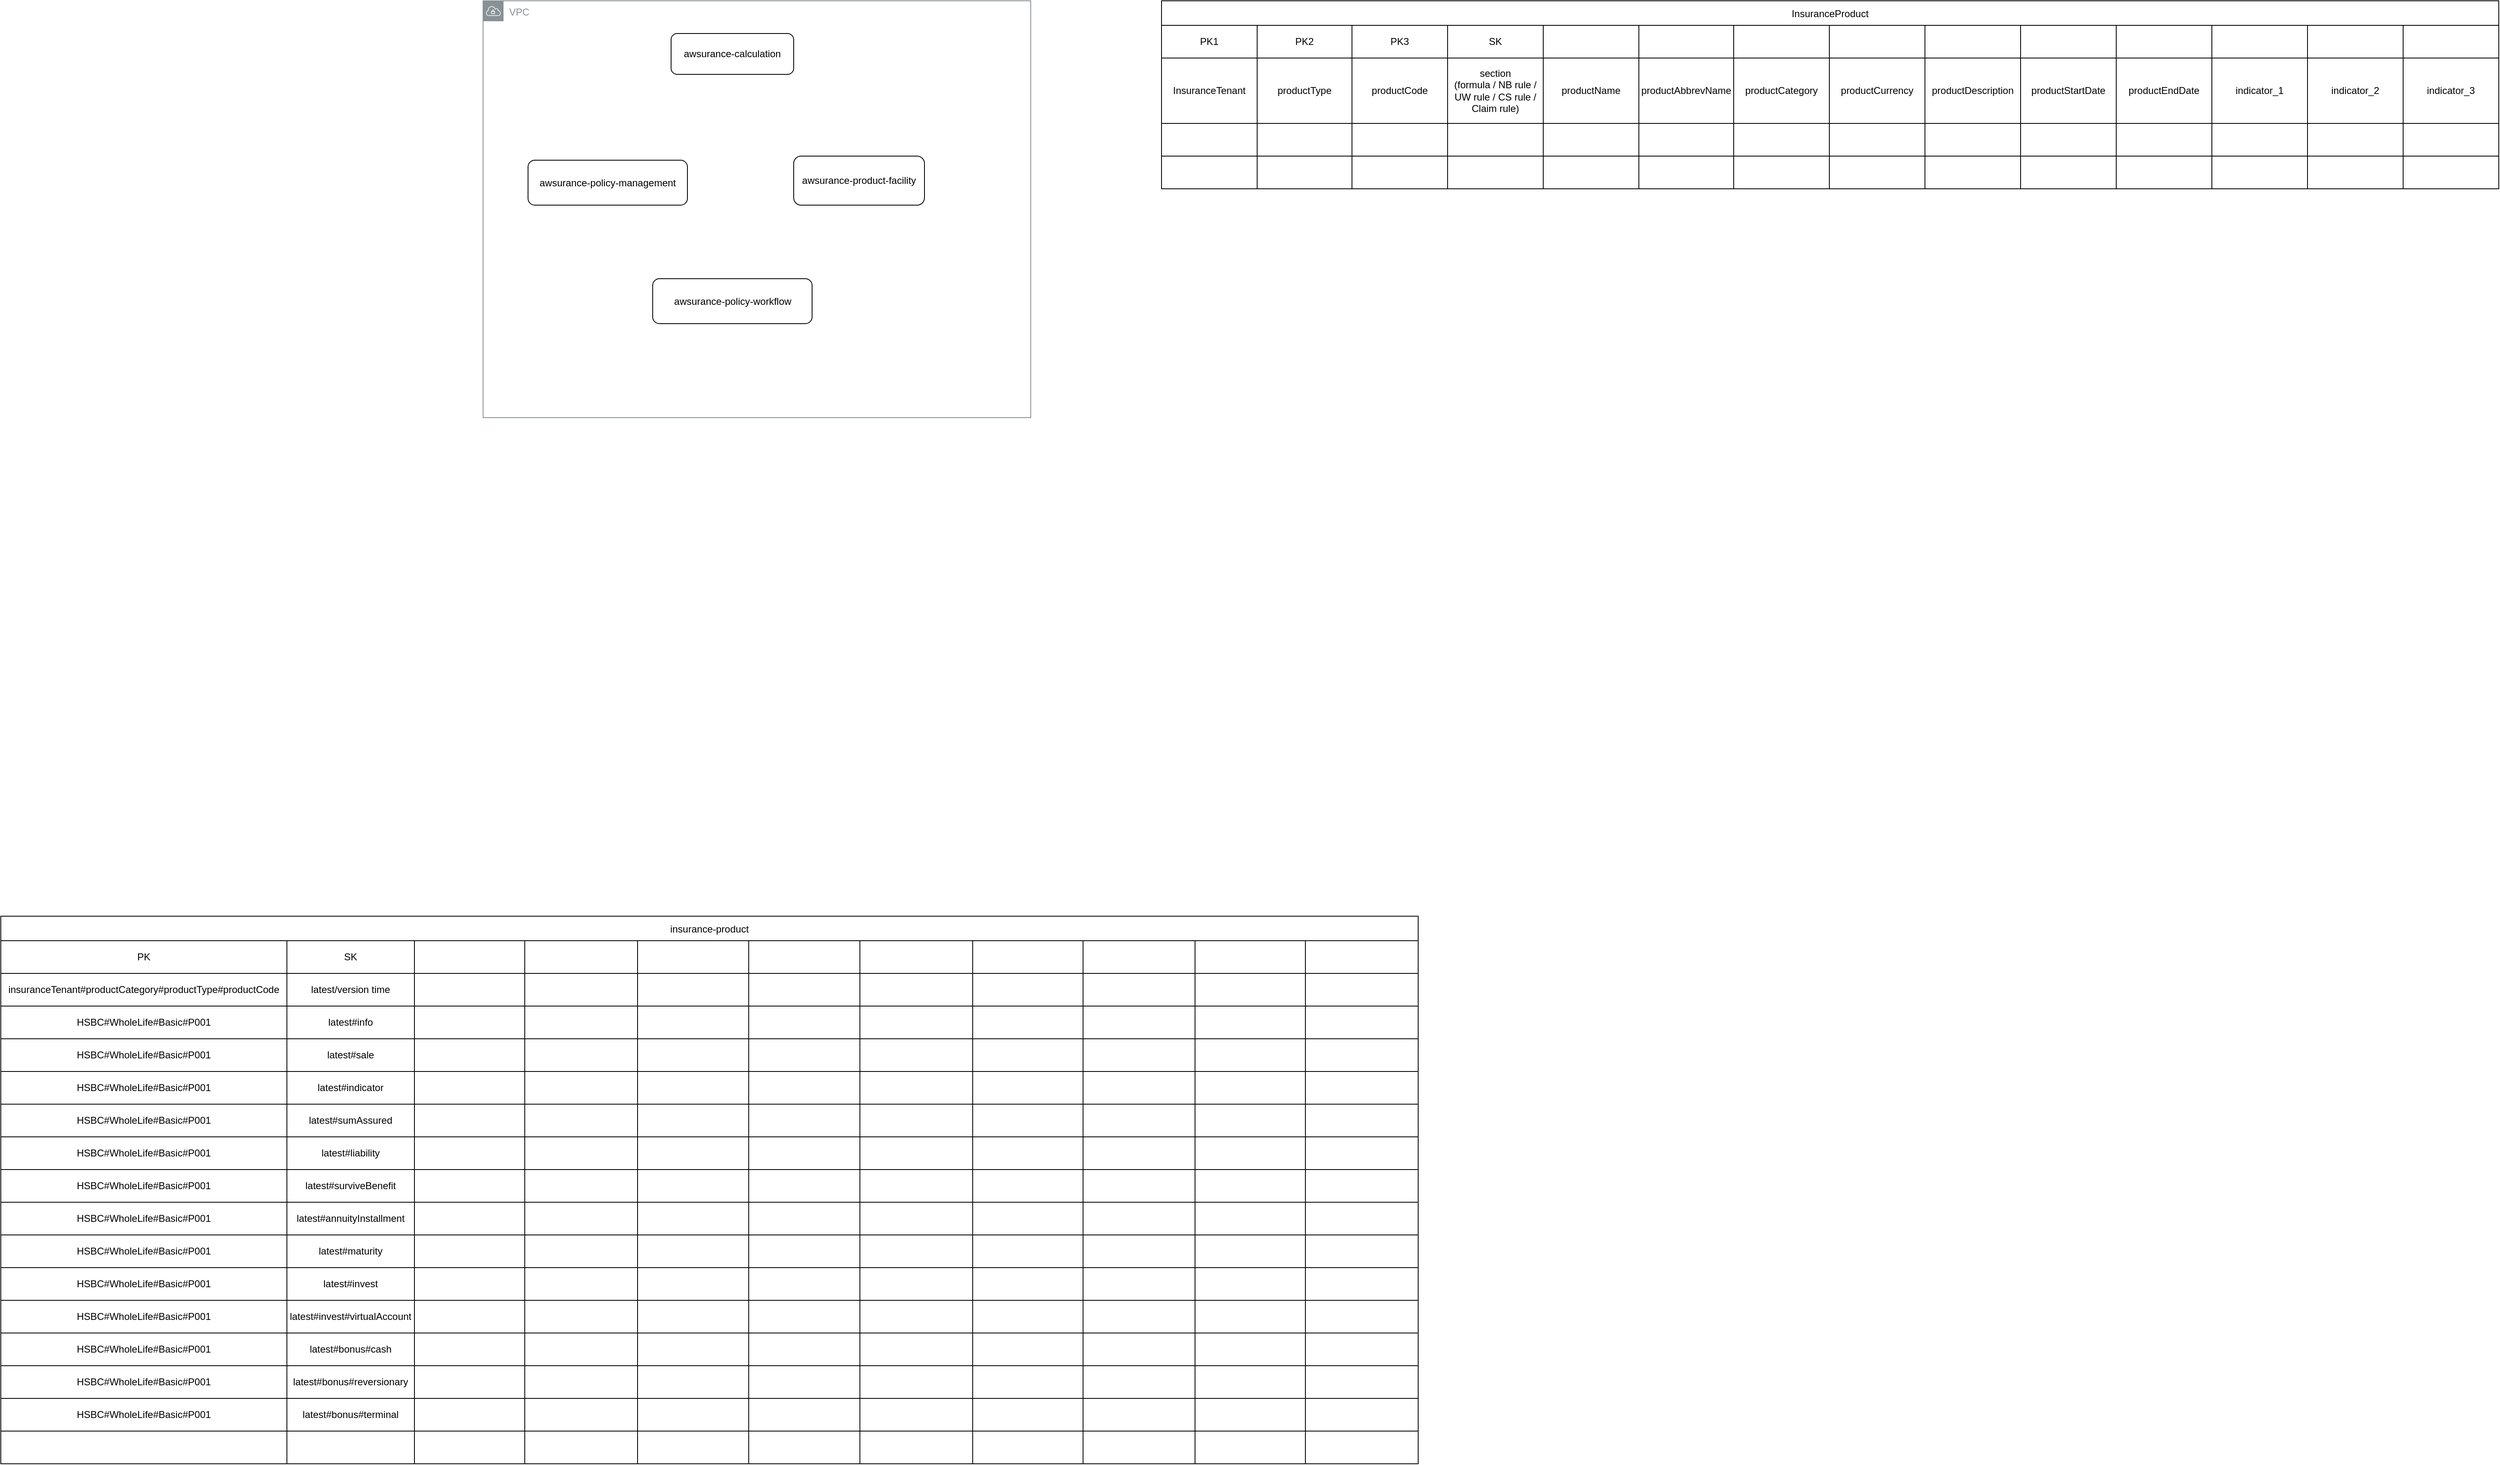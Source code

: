 <mxfile version="27.0.1">
  <diagram name="Page-1" id="9jsTPR5OmD3sCtmGGbDw">
    <mxGraphModel dx="2035" dy="586" grid="1" gridSize="10" guides="1" tooltips="1" connect="1" arrows="1" fold="1" page="1" pageScale="1" pageWidth="850" pageHeight="1100" math="0" shadow="0">
      <root>
        <mxCell id="0" />
        <mxCell id="1" parent="0" />
        <mxCell id="31TnQ9_vqR_XaSeqyje7-5" value="VPC" style="sketch=0;outlineConnect=0;gradientColor=none;html=1;whiteSpace=wrap;fontSize=12;fontStyle=0;shape=mxgraph.aws4.group;grIcon=mxgraph.aws4.group_vpc;strokeColor=#879196;fillColor=none;verticalAlign=top;align=left;spacingLeft=30;fontColor=#879196;dashed=0;" parent="1" vertex="1">
          <mxGeometry y="70" width="670" height="510" as="geometry" />
        </mxCell>
        <mxCell id="31TnQ9_vqR_XaSeqyje7-1" value="awsurance-product-facility" style="rounded=1;whiteSpace=wrap;html=1;" parent="1" vertex="1">
          <mxGeometry x="380" y="260" width="160" height="60" as="geometry" />
        </mxCell>
        <mxCell id="31TnQ9_vqR_XaSeqyje7-2" value="awsurance-policy-management" style="rounded=1;whiteSpace=wrap;html=1;" parent="1" vertex="1">
          <mxGeometry x="55" y="265" width="195" height="55" as="geometry" />
        </mxCell>
        <mxCell id="31TnQ9_vqR_XaSeqyje7-3" value="awsurance-calculation" style="rounded=1;whiteSpace=wrap;html=1;" parent="1" vertex="1">
          <mxGeometry x="230" y="110" width="150" height="50" as="geometry" />
        </mxCell>
        <mxCell id="31TnQ9_vqR_XaSeqyje7-4" value="awsurance-policy-workflow" style="rounded=1;whiteSpace=wrap;html=1;" parent="1" vertex="1">
          <mxGeometry x="207.5" y="410" width="195" height="55" as="geometry" />
        </mxCell>
        <mxCell id="31TnQ9_vqR_XaSeqyje7-6" value="InsuranceProduct" style="shape=table;startSize=30;container=1;collapsible=0;childLayout=tableLayout;" parent="1" vertex="1">
          <mxGeometry x="830" y="70" width="1636" height="230" as="geometry" />
        </mxCell>
        <mxCell id="31TnQ9_vqR_XaSeqyje7-7" value="" style="shape=tableRow;horizontal=0;startSize=0;swimlaneHead=0;swimlaneBody=0;strokeColor=inherit;top=0;left=0;bottom=0;right=0;collapsible=0;dropTarget=0;fillColor=none;points=[[0,0.5],[1,0.5]];portConstraint=eastwest;" parent="31TnQ9_vqR_XaSeqyje7-6" vertex="1">
          <mxGeometry y="30" width="1636" height="40" as="geometry" />
        </mxCell>
        <mxCell id="31TnQ9_vqR_XaSeqyje7-8" value="PK1" style="shape=partialRectangle;html=1;whiteSpace=wrap;connectable=0;strokeColor=inherit;overflow=hidden;fillColor=none;top=0;left=0;bottom=0;right=0;pointerEvents=1;" parent="31TnQ9_vqR_XaSeqyje7-7" vertex="1">
          <mxGeometry width="117" height="40" as="geometry">
            <mxRectangle width="117" height="40" as="alternateBounds" />
          </mxGeometry>
        </mxCell>
        <mxCell id="31TnQ9_vqR_XaSeqyje7-9" value="PK2" style="shape=partialRectangle;html=1;whiteSpace=wrap;connectable=0;strokeColor=inherit;overflow=hidden;fillColor=none;top=0;left=0;bottom=0;right=0;pointerEvents=1;" parent="31TnQ9_vqR_XaSeqyje7-7" vertex="1">
          <mxGeometry x="117" width="116" height="40" as="geometry">
            <mxRectangle width="116" height="40" as="alternateBounds" />
          </mxGeometry>
        </mxCell>
        <mxCell id="31TnQ9_vqR_XaSeqyje7-10" value="PK3" style="shape=partialRectangle;html=1;whiteSpace=wrap;connectable=0;strokeColor=inherit;overflow=hidden;fillColor=none;top=0;left=0;bottom=0;right=0;pointerEvents=1;" parent="31TnQ9_vqR_XaSeqyje7-7" vertex="1">
          <mxGeometry x="233" width="117" height="40" as="geometry">
            <mxRectangle width="117" height="40" as="alternateBounds" />
          </mxGeometry>
        </mxCell>
        <mxCell id="31TnQ9_vqR_XaSeqyje7-11" value="SK" style="shape=partialRectangle;html=1;whiteSpace=wrap;connectable=0;strokeColor=inherit;overflow=hidden;fillColor=none;top=0;left=0;bottom=0;right=0;pointerEvents=1;" parent="31TnQ9_vqR_XaSeqyje7-7" vertex="1">
          <mxGeometry x="350" width="117" height="40" as="geometry">
            <mxRectangle width="117" height="40" as="alternateBounds" />
          </mxGeometry>
        </mxCell>
        <mxCell id="31TnQ9_vqR_XaSeqyje7-63" style="shape=partialRectangle;html=1;whiteSpace=wrap;connectable=0;strokeColor=inherit;overflow=hidden;fillColor=none;top=0;left=0;bottom=0;right=0;pointerEvents=1;" parent="31TnQ9_vqR_XaSeqyje7-7" vertex="1">
          <mxGeometry x="467" width="117" height="40" as="geometry">
            <mxRectangle width="117" height="40" as="alternateBounds" />
          </mxGeometry>
        </mxCell>
        <mxCell id="31TnQ9_vqR_XaSeqyje7-12" value="" style="shape=partialRectangle;html=1;whiteSpace=wrap;connectable=0;strokeColor=inherit;overflow=hidden;fillColor=none;top=0;left=0;bottom=0;right=0;pointerEvents=1;" parent="31TnQ9_vqR_XaSeqyje7-7" vertex="1">
          <mxGeometry x="584" width="116" height="40" as="geometry">
            <mxRectangle width="116" height="40" as="alternateBounds" />
          </mxGeometry>
        </mxCell>
        <mxCell id="31TnQ9_vqR_XaSeqyje7-13" value="" style="shape=partialRectangle;html=1;whiteSpace=wrap;connectable=0;strokeColor=inherit;overflow=hidden;fillColor=none;top=0;left=0;bottom=0;right=0;pointerEvents=1;" parent="31TnQ9_vqR_XaSeqyje7-7" vertex="1">
          <mxGeometry x="700" width="117" height="40" as="geometry">
            <mxRectangle width="117" height="40" as="alternateBounds" />
          </mxGeometry>
        </mxCell>
        <mxCell id="31TnQ9_vqR_XaSeqyje7-35" value="" style="shape=partialRectangle;html=1;whiteSpace=wrap;connectable=0;strokeColor=inherit;overflow=hidden;fillColor=none;top=0;left=0;bottom=0;right=0;pointerEvents=1;" parent="31TnQ9_vqR_XaSeqyje7-7" vertex="1">
          <mxGeometry x="817" width="117" height="40" as="geometry">
            <mxRectangle width="117" height="40" as="alternateBounds" />
          </mxGeometry>
        </mxCell>
        <mxCell id="31TnQ9_vqR_XaSeqyje7-39" value="" style="shape=partialRectangle;html=1;whiteSpace=wrap;connectable=0;strokeColor=inherit;overflow=hidden;fillColor=none;top=0;left=0;bottom=0;right=0;pointerEvents=1;" parent="31TnQ9_vqR_XaSeqyje7-7" vertex="1">
          <mxGeometry x="934" width="117" height="40" as="geometry">
            <mxRectangle width="117" height="40" as="alternateBounds" />
          </mxGeometry>
        </mxCell>
        <mxCell id="31TnQ9_vqR_XaSeqyje7-43" value="" style="shape=partialRectangle;html=1;whiteSpace=wrap;connectable=0;strokeColor=inherit;overflow=hidden;fillColor=none;top=0;left=0;bottom=0;right=0;pointerEvents=1;" parent="31TnQ9_vqR_XaSeqyje7-7" vertex="1">
          <mxGeometry x="1051" width="117" height="40" as="geometry">
            <mxRectangle width="117" height="40" as="alternateBounds" />
          </mxGeometry>
        </mxCell>
        <mxCell id="31TnQ9_vqR_XaSeqyje7-47" value="" style="shape=partialRectangle;html=1;whiteSpace=wrap;connectable=0;strokeColor=inherit;overflow=hidden;fillColor=none;top=0;left=0;bottom=0;right=0;pointerEvents=1;" parent="31TnQ9_vqR_XaSeqyje7-7" vertex="1">
          <mxGeometry x="1168" width="117" height="40" as="geometry">
            <mxRectangle width="117" height="40" as="alternateBounds" />
          </mxGeometry>
        </mxCell>
        <mxCell id="31TnQ9_vqR_XaSeqyje7-51" style="shape=partialRectangle;html=1;whiteSpace=wrap;connectable=0;strokeColor=inherit;overflow=hidden;fillColor=none;top=0;left=0;bottom=0;right=0;pointerEvents=1;" parent="31TnQ9_vqR_XaSeqyje7-7" vertex="1">
          <mxGeometry x="1285" width="117" height="40" as="geometry">
            <mxRectangle width="117" height="40" as="alternateBounds" />
          </mxGeometry>
        </mxCell>
        <mxCell id="31TnQ9_vqR_XaSeqyje7-55" style="shape=partialRectangle;html=1;whiteSpace=wrap;connectable=0;strokeColor=inherit;overflow=hidden;fillColor=none;top=0;left=0;bottom=0;right=0;pointerEvents=1;" parent="31TnQ9_vqR_XaSeqyje7-7" vertex="1">
          <mxGeometry x="1402" width="117" height="40" as="geometry">
            <mxRectangle width="117" height="40" as="alternateBounds" />
          </mxGeometry>
        </mxCell>
        <mxCell id="31TnQ9_vqR_XaSeqyje7-59" style="shape=partialRectangle;html=1;whiteSpace=wrap;connectable=0;strokeColor=inherit;overflow=hidden;fillColor=none;top=0;left=0;bottom=0;right=0;pointerEvents=1;" parent="31TnQ9_vqR_XaSeqyje7-7" vertex="1">
          <mxGeometry x="1519" width="117" height="40" as="geometry">
            <mxRectangle width="117" height="40" as="alternateBounds" />
          </mxGeometry>
        </mxCell>
        <mxCell id="31TnQ9_vqR_XaSeqyje7-14" value="" style="shape=tableRow;horizontal=0;startSize=0;swimlaneHead=0;swimlaneBody=0;strokeColor=inherit;top=0;left=0;bottom=0;right=0;collapsible=0;dropTarget=0;fillColor=none;points=[[0,0.5],[1,0.5]];portConstraint=eastwest;" parent="31TnQ9_vqR_XaSeqyje7-6" vertex="1">
          <mxGeometry y="70" width="1636" height="80" as="geometry" />
        </mxCell>
        <mxCell id="31TnQ9_vqR_XaSeqyje7-15" value="InsuranceTenant" style="shape=partialRectangle;html=1;whiteSpace=wrap;connectable=0;strokeColor=inherit;overflow=hidden;fillColor=none;top=0;left=0;bottom=0;right=0;pointerEvents=1;" parent="31TnQ9_vqR_XaSeqyje7-14" vertex="1">
          <mxGeometry width="117" height="80" as="geometry">
            <mxRectangle width="117" height="80" as="alternateBounds" />
          </mxGeometry>
        </mxCell>
        <mxCell id="31TnQ9_vqR_XaSeqyje7-16" value="productType" style="shape=partialRectangle;html=1;whiteSpace=wrap;connectable=0;strokeColor=inherit;overflow=hidden;fillColor=none;top=0;left=0;bottom=0;right=0;pointerEvents=1;" parent="31TnQ9_vqR_XaSeqyje7-14" vertex="1">
          <mxGeometry x="117" width="116" height="80" as="geometry">
            <mxRectangle width="116" height="80" as="alternateBounds" />
          </mxGeometry>
        </mxCell>
        <mxCell id="31TnQ9_vqR_XaSeqyje7-17" value="productCode" style="shape=partialRectangle;html=1;whiteSpace=wrap;connectable=0;strokeColor=inherit;overflow=hidden;fillColor=none;top=0;left=0;bottom=0;right=0;pointerEvents=1;" parent="31TnQ9_vqR_XaSeqyje7-14" vertex="1">
          <mxGeometry x="233" width="117" height="80" as="geometry">
            <mxRectangle width="117" height="80" as="alternateBounds" />
          </mxGeometry>
        </mxCell>
        <mxCell id="31TnQ9_vqR_XaSeqyje7-18" value="section&lt;div&gt;(formula / NB rule / UW rule / CS rule / Claim rule)&lt;/div&gt;" style="shape=partialRectangle;html=1;whiteSpace=wrap;connectable=0;strokeColor=inherit;overflow=hidden;fillColor=none;top=0;left=0;bottom=0;right=0;pointerEvents=1;" parent="31TnQ9_vqR_XaSeqyje7-14" vertex="1">
          <mxGeometry x="350" width="117" height="80" as="geometry">
            <mxRectangle width="117" height="80" as="alternateBounds" />
          </mxGeometry>
        </mxCell>
        <mxCell id="31TnQ9_vqR_XaSeqyje7-64" value="productName" style="shape=partialRectangle;html=1;whiteSpace=wrap;connectable=0;strokeColor=inherit;overflow=hidden;fillColor=none;top=0;left=0;bottom=0;right=0;pointerEvents=1;" parent="31TnQ9_vqR_XaSeqyje7-14" vertex="1">
          <mxGeometry x="467" width="117" height="80" as="geometry">
            <mxRectangle width="117" height="80" as="alternateBounds" />
          </mxGeometry>
        </mxCell>
        <mxCell id="31TnQ9_vqR_XaSeqyje7-19" value="productAbbrevName" style="shape=partialRectangle;html=1;whiteSpace=wrap;connectable=0;strokeColor=inherit;overflow=hidden;fillColor=none;top=0;left=0;bottom=0;right=0;pointerEvents=1;" parent="31TnQ9_vqR_XaSeqyje7-14" vertex="1">
          <mxGeometry x="584" width="116" height="80" as="geometry">
            <mxRectangle width="116" height="80" as="alternateBounds" />
          </mxGeometry>
        </mxCell>
        <mxCell id="31TnQ9_vqR_XaSeqyje7-20" value="productCategory" style="shape=partialRectangle;html=1;whiteSpace=wrap;connectable=0;strokeColor=inherit;overflow=hidden;fillColor=none;top=0;left=0;bottom=0;right=0;pointerEvents=1;" parent="31TnQ9_vqR_XaSeqyje7-14" vertex="1">
          <mxGeometry x="700" width="117" height="80" as="geometry">
            <mxRectangle width="117" height="80" as="alternateBounds" />
          </mxGeometry>
        </mxCell>
        <mxCell id="31TnQ9_vqR_XaSeqyje7-36" value="productCurrency" style="shape=partialRectangle;html=1;whiteSpace=wrap;connectable=0;strokeColor=inherit;overflow=hidden;fillColor=none;top=0;left=0;bottom=0;right=0;pointerEvents=1;" parent="31TnQ9_vqR_XaSeqyje7-14" vertex="1">
          <mxGeometry x="817" width="117" height="80" as="geometry">
            <mxRectangle width="117" height="80" as="alternateBounds" />
          </mxGeometry>
        </mxCell>
        <mxCell id="31TnQ9_vqR_XaSeqyje7-40" value="productDescription" style="shape=partialRectangle;html=1;whiteSpace=wrap;connectable=0;strokeColor=inherit;overflow=hidden;fillColor=none;top=0;left=0;bottom=0;right=0;pointerEvents=1;" parent="31TnQ9_vqR_XaSeqyje7-14" vertex="1">
          <mxGeometry x="934" width="117" height="80" as="geometry">
            <mxRectangle width="117" height="80" as="alternateBounds" />
          </mxGeometry>
        </mxCell>
        <mxCell id="31TnQ9_vqR_XaSeqyje7-44" value="productStartDate" style="shape=partialRectangle;html=1;whiteSpace=wrap;connectable=0;strokeColor=inherit;overflow=hidden;fillColor=none;top=0;left=0;bottom=0;right=0;pointerEvents=1;" parent="31TnQ9_vqR_XaSeqyje7-14" vertex="1">
          <mxGeometry x="1051" width="117" height="80" as="geometry">
            <mxRectangle width="117" height="80" as="alternateBounds" />
          </mxGeometry>
        </mxCell>
        <mxCell id="31TnQ9_vqR_XaSeqyje7-48" value="productEndDate" style="shape=partialRectangle;html=1;whiteSpace=wrap;connectable=0;strokeColor=inherit;overflow=hidden;fillColor=none;top=0;left=0;bottom=0;right=0;pointerEvents=1;" parent="31TnQ9_vqR_XaSeqyje7-14" vertex="1">
          <mxGeometry x="1168" width="117" height="80" as="geometry">
            <mxRectangle width="117" height="80" as="alternateBounds" />
          </mxGeometry>
        </mxCell>
        <mxCell id="31TnQ9_vqR_XaSeqyje7-52" value="indicator_1" style="shape=partialRectangle;html=1;whiteSpace=wrap;connectable=0;strokeColor=inherit;overflow=hidden;fillColor=none;top=0;left=0;bottom=0;right=0;pointerEvents=1;" parent="31TnQ9_vqR_XaSeqyje7-14" vertex="1">
          <mxGeometry x="1285" width="117" height="80" as="geometry">
            <mxRectangle width="117" height="80" as="alternateBounds" />
          </mxGeometry>
        </mxCell>
        <mxCell id="31TnQ9_vqR_XaSeqyje7-56" value="indicator_2" style="shape=partialRectangle;html=1;whiteSpace=wrap;connectable=0;strokeColor=inherit;overflow=hidden;fillColor=none;top=0;left=0;bottom=0;right=0;pointerEvents=1;" parent="31TnQ9_vqR_XaSeqyje7-14" vertex="1">
          <mxGeometry x="1402" width="117" height="80" as="geometry">
            <mxRectangle width="117" height="80" as="alternateBounds" />
          </mxGeometry>
        </mxCell>
        <mxCell id="31TnQ9_vqR_XaSeqyje7-60" value="indicator_3" style="shape=partialRectangle;html=1;whiteSpace=wrap;connectable=0;strokeColor=inherit;overflow=hidden;fillColor=none;top=0;left=0;bottom=0;right=0;pointerEvents=1;" parent="31TnQ9_vqR_XaSeqyje7-14" vertex="1">
          <mxGeometry x="1519" width="117" height="80" as="geometry">
            <mxRectangle width="117" height="80" as="alternateBounds" />
          </mxGeometry>
        </mxCell>
        <mxCell id="31TnQ9_vqR_XaSeqyje7-21" value="" style="shape=tableRow;horizontal=0;startSize=0;swimlaneHead=0;swimlaneBody=0;strokeColor=inherit;top=0;left=0;bottom=0;right=0;collapsible=0;dropTarget=0;fillColor=none;points=[[0,0.5],[1,0.5]];portConstraint=eastwest;" parent="31TnQ9_vqR_XaSeqyje7-6" vertex="1">
          <mxGeometry y="150" width="1636" height="40" as="geometry" />
        </mxCell>
        <mxCell id="31TnQ9_vqR_XaSeqyje7-22" value="" style="shape=partialRectangle;html=1;whiteSpace=wrap;connectable=0;strokeColor=inherit;overflow=hidden;fillColor=none;top=0;left=0;bottom=0;right=0;pointerEvents=1;" parent="31TnQ9_vqR_XaSeqyje7-21" vertex="1">
          <mxGeometry width="117" height="40" as="geometry">
            <mxRectangle width="117" height="40" as="alternateBounds" />
          </mxGeometry>
        </mxCell>
        <mxCell id="31TnQ9_vqR_XaSeqyje7-23" value="" style="shape=partialRectangle;html=1;whiteSpace=wrap;connectable=0;strokeColor=inherit;overflow=hidden;fillColor=none;top=0;left=0;bottom=0;right=0;pointerEvents=1;" parent="31TnQ9_vqR_XaSeqyje7-21" vertex="1">
          <mxGeometry x="117" width="116" height="40" as="geometry">
            <mxRectangle width="116" height="40" as="alternateBounds" />
          </mxGeometry>
        </mxCell>
        <mxCell id="31TnQ9_vqR_XaSeqyje7-24" value="" style="shape=partialRectangle;html=1;whiteSpace=wrap;connectable=0;strokeColor=inherit;overflow=hidden;fillColor=none;top=0;left=0;bottom=0;right=0;pointerEvents=1;" parent="31TnQ9_vqR_XaSeqyje7-21" vertex="1">
          <mxGeometry x="233" width="117" height="40" as="geometry">
            <mxRectangle width="117" height="40" as="alternateBounds" />
          </mxGeometry>
        </mxCell>
        <mxCell id="31TnQ9_vqR_XaSeqyje7-25" value="" style="shape=partialRectangle;html=1;whiteSpace=wrap;connectable=0;strokeColor=inherit;overflow=hidden;fillColor=none;top=0;left=0;bottom=0;right=0;pointerEvents=1;" parent="31TnQ9_vqR_XaSeqyje7-21" vertex="1">
          <mxGeometry x="350" width="117" height="40" as="geometry">
            <mxRectangle width="117" height="40" as="alternateBounds" />
          </mxGeometry>
        </mxCell>
        <mxCell id="31TnQ9_vqR_XaSeqyje7-65" style="shape=partialRectangle;html=1;whiteSpace=wrap;connectable=0;strokeColor=inherit;overflow=hidden;fillColor=none;top=0;left=0;bottom=0;right=0;pointerEvents=1;" parent="31TnQ9_vqR_XaSeqyje7-21" vertex="1">
          <mxGeometry x="467" width="117" height="40" as="geometry">
            <mxRectangle width="117" height="40" as="alternateBounds" />
          </mxGeometry>
        </mxCell>
        <mxCell id="31TnQ9_vqR_XaSeqyje7-26" value="" style="shape=partialRectangle;html=1;whiteSpace=wrap;connectable=0;strokeColor=inherit;overflow=hidden;fillColor=none;top=0;left=0;bottom=0;right=0;pointerEvents=1;" parent="31TnQ9_vqR_XaSeqyje7-21" vertex="1">
          <mxGeometry x="584" width="116" height="40" as="geometry">
            <mxRectangle width="116" height="40" as="alternateBounds" />
          </mxGeometry>
        </mxCell>
        <mxCell id="31TnQ9_vqR_XaSeqyje7-27" value="" style="shape=partialRectangle;html=1;whiteSpace=wrap;connectable=0;strokeColor=inherit;overflow=hidden;fillColor=none;top=0;left=0;bottom=0;right=0;pointerEvents=1;" parent="31TnQ9_vqR_XaSeqyje7-21" vertex="1">
          <mxGeometry x="700" width="117" height="40" as="geometry">
            <mxRectangle width="117" height="40" as="alternateBounds" />
          </mxGeometry>
        </mxCell>
        <mxCell id="31TnQ9_vqR_XaSeqyje7-37" style="shape=partialRectangle;html=1;whiteSpace=wrap;connectable=0;strokeColor=inherit;overflow=hidden;fillColor=none;top=0;left=0;bottom=0;right=0;pointerEvents=1;" parent="31TnQ9_vqR_XaSeqyje7-21" vertex="1">
          <mxGeometry x="817" width="117" height="40" as="geometry">
            <mxRectangle width="117" height="40" as="alternateBounds" />
          </mxGeometry>
        </mxCell>
        <mxCell id="31TnQ9_vqR_XaSeqyje7-41" style="shape=partialRectangle;html=1;whiteSpace=wrap;connectable=0;strokeColor=inherit;overflow=hidden;fillColor=none;top=0;left=0;bottom=0;right=0;pointerEvents=1;" parent="31TnQ9_vqR_XaSeqyje7-21" vertex="1">
          <mxGeometry x="934" width="117" height="40" as="geometry">
            <mxRectangle width="117" height="40" as="alternateBounds" />
          </mxGeometry>
        </mxCell>
        <mxCell id="31TnQ9_vqR_XaSeqyje7-45" style="shape=partialRectangle;html=1;whiteSpace=wrap;connectable=0;strokeColor=inherit;overflow=hidden;fillColor=none;top=0;left=0;bottom=0;right=0;pointerEvents=1;" parent="31TnQ9_vqR_XaSeqyje7-21" vertex="1">
          <mxGeometry x="1051" width="117" height="40" as="geometry">
            <mxRectangle width="117" height="40" as="alternateBounds" />
          </mxGeometry>
        </mxCell>
        <mxCell id="31TnQ9_vqR_XaSeqyje7-49" style="shape=partialRectangle;html=1;whiteSpace=wrap;connectable=0;strokeColor=inherit;overflow=hidden;fillColor=none;top=0;left=0;bottom=0;right=0;pointerEvents=1;" parent="31TnQ9_vqR_XaSeqyje7-21" vertex="1">
          <mxGeometry x="1168" width="117" height="40" as="geometry">
            <mxRectangle width="117" height="40" as="alternateBounds" />
          </mxGeometry>
        </mxCell>
        <mxCell id="31TnQ9_vqR_XaSeqyje7-53" style="shape=partialRectangle;html=1;whiteSpace=wrap;connectable=0;strokeColor=inherit;overflow=hidden;fillColor=none;top=0;left=0;bottom=0;right=0;pointerEvents=1;" parent="31TnQ9_vqR_XaSeqyje7-21" vertex="1">
          <mxGeometry x="1285" width="117" height="40" as="geometry">
            <mxRectangle width="117" height="40" as="alternateBounds" />
          </mxGeometry>
        </mxCell>
        <mxCell id="31TnQ9_vqR_XaSeqyje7-57" style="shape=partialRectangle;html=1;whiteSpace=wrap;connectable=0;strokeColor=inherit;overflow=hidden;fillColor=none;top=0;left=0;bottom=0;right=0;pointerEvents=1;" parent="31TnQ9_vqR_XaSeqyje7-21" vertex="1">
          <mxGeometry x="1402" width="117" height="40" as="geometry">
            <mxRectangle width="117" height="40" as="alternateBounds" />
          </mxGeometry>
        </mxCell>
        <mxCell id="31TnQ9_vqR_XaSeqyje7-61" style="shape=partialRectangle;html=1;whiteSpace=wrap;connectable=0;strokeColor=inherit;overflow=hidden;fillColor=none;top=0;left=0;bottom=0;right=0;pointerEvents=1;" parent="31TnQ9_vqR_XaSeqyje7-21" vertex="1">
          <mxGeometry x="1519" width="117" height="40" as="geometry">
            <mxRectangle width="117" height="40" as="alternateBounds" />
          </mxGeometry>
        </mxCell>
        <mxCell id="31TnQ9_vqR_XaSeqyje7-28" value="" style="shape=tableRow;horizontal=0;startSize=0;swimlaneHead=0;swimlaneBody=0;strokeColor=inherit;top=0;left=0;bottom=0;right=0;collapsible=0;dropTarget=0;fillColor=none;points=[[0,0.5],[1,0.5]];portConstraint=eastwest;" parent="31TnQ9_vqR_XaSeqyje7-6" vertex="1">
          <mxGeometry y="190" width="1636" height="40" as="geometry" />
        </mxCell>
        <mxCell id="31TnQ9_vqR_XaSeqyje7-29" value="" style="shape=partialRectangle;html=1;whiteSpace=wrap;connectable=0;strokeColor=inherit;overflow=hidden;fillColor=none;top=0;left=0;bottom=0;right=0;pointerEvents=1;" parent="31TnQ9_vqR_XaSeqyje7-28" vertex="1">
          <mxGeometry width="117" height="40" as="geometry">
            <mxRectangle width="117" height="40" as="alternateBounds" />
          </mxGeometry>
        </mxCell>
        <mxCell id="31TnQ9_vqR_XaSeqyje7-30" value="" style="shape=partialRectangle;html=1;whiteSpace=wrap;connectable=0;strokeColor=inherit;overflow=hidden;fillColor=none;top=0;left=0;bottom=0;right=0;pointerEvents=1;" parent="31TnQ9_vqR_XaSeqyje7-28" vertex="1">
          <mxGeometry x="117" width="116" height="40" as="geometry">
            <mxRectangle width="116" height="40" as="alternateBounds" />
          </mxGeometry>
        </mxCell>
        <mxCell id="31TnQ9_vqR_XaSeqyje7-31" value="" style="shape=partialRectangle;html=1;whiteSpace=wrap;connectable=0;strokeColor=inherit;overflow=hidden;fillColor=none;top=0;left=0;bottom=0;right=0;pointerEvents=1;" parent="31TnQ9_vqR_XaSeqyje7-28" vertex="1">
          <mxGeometry x="233" width="117" height="40" as="geometry">
            <mxRectangle width="117" height="40" as="alternateBounds" />
          </mxGeometry>
        </mxCell>
        <mxCell id="31TnQ9_vqR_XaSeqyje7-32" value="" style="shape=partialRectangle;html=1;whiteSpace=wrap;connectable=0;strokeColor=inherit;overflow=hidden;fillColor=none;top=0;left=0;bottom=0;right=0;pointerEvents=1;" parent="31TnQ9_vqR_XaSeqyje7-28" vertex="1">
          <mxGeometry x="350" width="117" height="40" as="geometry">
            <mxRectangle width="117" height="40" as="alternateBounds" />
          </mxGeometry>
        </mxCell>
        <mxCell id="31TnQ9_vqR_XaSeqyje7-66" style="shape=partialRectangle;html=1;whiteSpace=wrap;connectable=0;strokeColor=inherit;overflow=hidden;fillColor=none;top=0;left=0;bottom=0;right=0;pointerEvents=1;" parent="31TnQ9_vqR_XaSeqyje7-28" vertex="1">
          <mxGeometry x="467" width="117" height="40" as="geometry">
            <mxRectangle width="117" height="40" as="alternateBounds" />
          </mxGeometry>
        </mxCell>
        <mxCell id="31TnQ9_vqR_XaSeqyje7-33" value="" style="shape=partialRectangle;html=1;whiteSpace=wrap;connectable=0;strokeColor=inherit;overflow=hidden;fillColor=none;top=0;left=0;bottom=0;right=0;pointerEvents=1;" parent="31TnQ9_vqR_XaSeqyje7-28" vertex="1">
          <mxGeometry x="584" width="116" height="40" as="geometry">
            <mxRectangle width="116" height="40" as="alternateBounds" />
          </mxGeometry>
        </mxCell>
        <mxCell id="31TnQ9_vqR_XaSeqyje7-34" value="" style="shape=partialRectangle;html=1;whiteSpace=wrap;connectable=0;strokeColor=inherit;overflow=hidden;fillColor=none;top=0;left=0;bottom=0;right=0;pointerEvents=1;" parent="31TnQ9_vqR_XaSeqyje7-28" vertex="1">
          <mxGeometry x="700" width="117" height="40" as="geometry">
            <mxRectangle width="117" height="40" as="alternateBounds" />
          </mxGeometry>
        </mxCell>
        <mxCell id="31TnQ9_vqR_XaSeqyje7-38" style="shape=partialRectangle;html=1;whiteSpace=wrap;connectable=0;strokeColor=inherit;overflow=hidden;fillColor=none;top=0;left=0;bottom=0;right=0;pointerEvents=1;" parent="31TnQ9_vqR_XaSeqyje7-28" vertex="1">
          <mxGeometry x="817" width="117" height="40" as="geometry">
            <mxRectangle width="117" height="40" as="alternateBounds" />
          </mxGeometry>
        </mxCell>
        <mxCell id="31TnQ9_vqR_XaSeqyje7-42" style="shape=partialRectangle;html=1;whiteSpace=wrap;connectable=0;strokeColor=inherit;overflow=hidden;fillColor=none;top=0;left=0;bottom=0;right=0;pointerEvents=1;" parent="31TnQ9_vqR_XaSeqyje7-28" vertex="1">
          <mxGeometry x="934" width="117" height="40" as="geometry">
            <mxRectangle width="117" height="40" as="alternateBounds" />
          </mxGeometry>
        </mxCell>
        <mxCell id="31TnQ9_vqR_XaSeqyje7-46" style="shape=partialRectangle;html=1;whiteSpace=wrap;connectable=0;strokeColor=inherit;overflow=hidden;fillColor=none;top=0;left=0;bottom=0;right=0;pointerEvents=1;" parent="31TnQ9_vqR_XaSeqyje7-28" vertex="1">
          <mxGeometry x="1051" width="117" height="40" as="geometry">
            <mxRectangle width="117" height="40" as="alternateBounds" />
          </mxGeometry>
        </mxCell>
        <mxCell id="31TnQ9_vqR_XaSeqyje7-50" style="shape=partialRectangle;html=1;whiteSpace=wrap;connectable=0;strokeColor=inherit;overflow=hidden;fillColor=none;top=0;left=0;bottom=0;right=0;pointerEvents=1;" parent="31TnQ9_vqR_XaSeqyje7-28" vertex="1">
          <mxGeometry x="1168" width="117" height="40" as="geometry">
            <mxRectangle width="117" height="40" as="alternateBounds" />
          </mxGeometry>
        </mxCell>
        <mxCell id="31TnQ9_vqR_XaSeqyje7-54" style="shape=partialRectangle;html=1;whiteSpace=wrap;connectable=0;strokeColor=inherit;overflow=hidden;fillColor=none;top=0;left=0;bottom=0;right=0;pointerEvents=1;" parent="31TnQ9_vqR_XaSeqyje7-28" vertex="1">
          <mxGeometry x="1285" width="117" height="40" as="geometry">
            <mxRectangle width="117" height="40" as="alternateBounds" />
          </mxGeometry>
        </mxCell>
        <mxCell id="31TnQ9_vqR_XaSeqyje7-58" style="shape=partialRectangle;html=1;whiteSpace=wrap;connectable=0;strokeColor=inherit;overflow=hidden;fillColor=none;top=0;left=0;bottom=0;right=0;pointerEvents=1;" parent="31TnQ9_vqR_XaSeqyje7-28" vertex="1">
          <mxGeometry x="1402" width="117" height="40" as="geometry">
            <mxRectangle width="117" height="40" as="alternateBounds" />
          </mxGeometry>
        </mxCell>
        <mxCell id="31TnQ9_vqR_XaSeqyje7-62" style="shape=partialRectangle;html=1;whiteSpace=wrap;connectable=0;strokeColor=inherit;overflow=hidden;fillColor=none;top=0;left=0;bottom=0;right=0;pointerEvents=1;" parent="31TnQ9_vqR_XaSeqyje7-28" vertex="1">
          <mxGeometry x="1519" width="117" height="40" as="geometry">
            <mxRectangle width="117" height="40" as="alternateBounds" />
          </mxGeometry>
        </mxCell>
        <mxCell id="xNze16hXhjAZTk7DHxWH-1" value="insurance-product" style="shape=table;startSize=30;container=1;collapsible=0;childLayout=tableLayout;" vertex="1" parent="1">
          <mxGeometry x="-590" y="1190" width="1734" height="670" as="geometry" />
        </mxCell>
        <mxCell id="xNze16hXhjAZTk7DHxWH-2" value="" style="shape=tableRow;horizontal=0;startSize=0;swimlaneHead=0;swimlaneBody=0;strokeColor=inherit;top=0;left=0;bottom=0;right=0;collapsible=0;dropTarget=0;fillColor=none;points=[[0,0.5],[1,0.5]];portConstraint=eastwest;" vertex="1" parent="xNze16hXhjAZTk7DHxWH-1">
          <mxGeometry y="30" width="1734" height="40" as="geometry" />
        </mxCell>
        <mxCell id="xNze16hXhjAZTk7DHxWH-3" value="PK" style="shape=partialRectangle;html=1;whiteSpace=wrap;connectable=0;strokeColor=inherit;overflow=hidden;fillColor=none;top=0;left=0;bottom=0;right=0;pointerEvents=1;" vertex="1" parent="xNze16hXhjAZTk7DHxWH-2">
          <mxGeometry width="350" height="40" as="geometry">
            <mxRectangle width="350" height="40" as="alternateBounds" />
          </mxGeometry>
        </mxCell>
        <mxCell id="xNze16hXhjAZTk7DHxWH-4" value="SK" style="shape=partialRectangle;html=1;whiteSpace=wrap;connectable=0;strokeColor=inherit;overflow=hidden;fillColor=none;top=0;left=0;bottom=0;right=0;pointerEvents=1;" vertex="1" parent="xNze16hXhjAZTk7DHxWH-2">
          <mxGeometry x="350" width="156" height="40" as="geometry">
            <mxRectangle width="156" height="40" as="alternateBounds" />
          </mxGeometry>
        </mxCell>
        <mxCell id="xNze16hXhjAZTk7DHxWH-5" value="" style="shape=partialRectangle;html=1;whiteSpace=wrap;connectable=0;strokeColor=inherit;overflow=hidden;fillColor=none;top=0;left=0;bottom=0;right=0;pointerEvents=1;" vertex="1" parent="xNze16hXhjAZTk7DHxWH-2">
          <mxGeometry x="506" width="135" height="40" as="geometry">
            <mxRectangle width="135" height="40" as="alternateBounds" />
          </mxGeometry>
        </mxCell>
        <mxCell id="xNze16hXhjAZTk7DHxWH-8" value="" style="shape=partialRectangle;html=1;whiteSpace=wrap;connectable=0;strokeColor=inherit;overflow=hidden;fillColor=none;top=0;left=0;bottom=0;right=0;pointerEvents=1;" vertex="1" parent="xNze16hXhjAZTk7DHxWH-2">
          <mxGeometry x="641" width="138" height="40" as="geometry">
            <mxRectangle width="138" height="40" as="alternateBounds" />
          </mxGeometry>
        </mxCell>
        <mxCell id="xNze16hXhjAZTk7DHxWH-9" value="" style="shape=partialRectangle;html=1;whiteSpace=wrap;connectable=0;strokeColor=inherit;overflow=hidden;fillColor=none;top=0;left=0;bottom=0;right=0;pointerEvents=1;" vertex="1" parent="xNze16hXhjAZTk7DHxWH-2">
          <mxGeometry x="779" width="136" height="40" as="geometry">
            <mxRectangle width="136" height="40" as="alternateBounds" />
          </mxGeometry>
        </mxCell>
        <mxCell id="xNze16hXhjAZTk7DHxWH-10" value="" style="shape=partialRectangle;html=1;whiteSpace=wrap;connectable=0;strokeColor=inherit;overflow=hidden;fillColor=none;top=0;left=0;bottom=0;right=0;pointerEvents=1;" vertex="1" parent="xNze16hXhjAZTk7DHxWH-2">
          <mxGeometry x="915" width="136" height="40" as="geometry">
            <mxRectangle width="136" height="40" as="alternateBounds" />
          </mxGeometry>
        </mxCell>
        <mxCell id="xNze16hXhjAZTk7DHxWH-11" value="" style="shape=partialRectangle;html=1;whiteSpace=wrap;connectable=0;strokeColor=inherit;overflow=hidden;fillColor=none;top=0;left=0;bottom=0;right=0;pointerEvents=1;" vertex="1" parent="xNze16hXhjAZTk7DHxWH-2">
          <mxGeometry x="1051" width="138" height="40" as="geometry">
            <mxRectangle width="138" height="40" as="alternateBounds" />
          </mxGeometry>
        </mxCell>
        <mxCell id="xNze16hXhjAZTk7DHxWH-12" value="" style="shape=partialRectangle;html=1;whiteSpace=wrap;connectable=0;strokeColor=inherit;overflow=hidden;fillColor=none;top=0;left=0;bottom=0;right=0;pointerEvents=1;" vertex="1" parent="xNze16hXhjAZTk7DHxWH-2">
          <mxGeometry x="1189" width="135" height="40" as="geometry">
            <mxRectangle width="135" height="40" as="alternateBounds" />
          </mxGeometry>
        </mxCell>
        <mxCell id="xNze16hXhjAZTk7DHxWH-13" value="" style="shape=partialRectangle;html=1;whiteSpace=wrap;connectable=0;strokeColor=inherit;overflow=hidden;fillColor=none;top=0;left=0;bottom=0;right=0;pointerEvents=1;" vertex="1" parent="xNze16hXhjAZTk7DHxWH-2">
          <mxGeometry x="1324" width="137" height="40" as="geometry">
            <mxRectangle width="137" height="40" as="alternateBounds" />
          </mxGeometry>
        </mxCell>
        <mxCell id="xNze16hXhjAZTk7DHxWH-14" value="" style="shape=partialRectangle;html=1;whiteSpace=wrap;connectable=0;strokeColor=inherit;overflow=hidden;fillColor=none;top=0;left=0;bottom=0;right=0;pointerEvents=1;" vertex="1" parent="xNze16hXhjAZTk7DHxWH-2">
          <mxGeometry x="1461" width="135" height="40" as="geometry">
            <mxRectangle width="135" height="40" as="alternateBounds" />
          </mxGeometry>
        </mxCell>
        <mxCell id="xNze16hXhjAZTk7DHxWH-15" value="" style="shape=partialRectangle;html=1;whiteSpace=wrap;connectable=0;strokeColor=inherit;overflow=hidden;fillColor=none;top=0;left=0;bottom=0;right=0;pointerEvents=1;" vertex="1" parent="xNze16hXhjAZTk7DHxWH-2">
          <mxGeometry x="1596" width="138" height="40" as="geometry">
            <mxRectangle width="138" height="40" as="alternateBounds" />
          </mxGeometry>
        </mxCell>
        <mxCell id="xNze16hXhjAZTk7DHxWH-17" value="" style="shape=tableRow;horizontal=0;startSize=0;swimlaneHead=0;swimlaneBody=0;strokeColor=inherit;top=0;left=0;bottom=0;right=0;collapsible=0;dropTarget=0;fillColor=none;points=[[0,0.5],[1,0.5]];portConstraint=eastwest;" vertex="1" parent="xNze16hXhjAZTk7DHxWH-1">
          <mxGeometry y="70" width="1734" height="40" as="geometry" />
        </mxCell>
        <mxCell id="xNze16hXhjAZTk7DHxWH-18" value="insuranceTenant#productCategory#productType#productCode" style="shape=partialRectangle;html=1;whiteSpace=wrap;connectable=0;strokeColor=inherit;overflow=hidden;fillColor=none;top=0;left=0;bottom=0;right=0;pointerEvents=1;" vertex="1" parent="xNze16hXhjAZTk7DHxWH-17">
          <mxGeometry width="350" height="40" as="geometry">
            <mxRectangle width="350" height="40" as="alternateBounds" />
          </mxGeometry>
        </mxCell>
        <mxCell id="xNze16hXhjAZTk7DHxWH-19" value="latest/version time" style="shape=partialRectangle;html=1;whiteSpace=wrap;connectable=0;strokeColor=inherit;overflow=hidden;fillColor=none;top=0;left=0;bottom=0;right=0;pointerEvents=1;" vertex="1" parent="xNze16hXhjAZTk7DHxWH-17">
          <mxGeometry x="350" width="156" height="40" as="geometry">
            <mxRectangle width="156" height="40" as="alternateBounds" />
          </mxGeometry>
        </mxCell>
        <mxCell id="xNze16hXhjAZTk7DHxWH-20" value="" style="shape=partialRectangle;html=1;whiteSpace=wrap;connectable=0;strokeColor=inherit;overflow=hidden;fillColor=none;top=0;left=0;bottom=0;right=0;pointerEvents=1;" vertex="1" parent="xNze16hXhjAZTk7DHxWH-17">
          <mxGeometry x="506" width="135" height="40" as="geometry">
            <mxRectangle width="135" height="40" as="alternateBounds" />
          </mxGeometry>
        </mxCell>
        <mxCell id="xNze16hXhjAZTk7DHxWH-23" value="" style="shape=partialRectangle;html=1;whiteSpace=wrap;connectable=0;strokeColor=inherit;overflow=hidden;fillColor=none;top=0;left=0;bottom=0;right=0;pointerEvents=1;" vertex="1" parent="xNze16hXhjAZTk7DHxWH-17">
          <mxGeometry x="641" width="138" height="40" as="geometry">
            <mxRectangle width="138" height="40" as="alternateBounds" />
          </mxGeometry>
        </mxCell>
        <mxCell id="xNze16hXhjAZTk7DHxWH-24" value="" style="shape=partialRectangle;html=1;whiteSpace=wrap;connectable=0;strokeColor=inherit;overflow=hidden;fillColor=none;top=0;left=0;bottom=0;right=0;pointerEvents=1;" vertex="1" parent="xNze16hXhjAZTk7DHxWH-17">
          <mxGeometry x="779" width="136" height="40" as="geometry">
            <mxRectangle width="136" height="40" as="alternateBounds" />
          </mxGeometry>
        </mxCell>
        <mxCell id="xNze16hXhjAZTk7DHxWH-25" value="" style="shape=partialRectangle;html=1;whiteSpace=wrap;connectable=0;strokeColor=inherit;overflow=hidden;fillColor=none;top=0;left=0;bottom=0;right=0;pointerEvents=1;" vertex="1" parent="xNze16hXhjAZTk7DHxWH-17">
          <mxGeometry x="915" width="136" height="40" as="geometry">
            <mxRectangle width="136" height="40" as="alternateBounds" />
          </mxGeometry>
        </mxCell>
        <mxCell id="xNze16hXhjAZTk7DHxWH-26" value="" style="shape=partialRectangle;html=1;whiteSpace=wrap;connectable=0;strokeColor=inherit;overflow=hidden;fillColor=none;top=0;left=0;bottom=0;right=0;pointerEvents=1;" vertex="1" parent="xNze16hXhjAZTk7DHxWH-17">
          <mxGeometry x="1051" width="138" height="40" as="geometry">
            <mxRectangle width="138" height="40" as="alternateBounds" />
          </mxGeometry>
        </mxCell>
        <mxCell id="xNze16hXhjAZTk7DHxWH-27" value="" style="shape=partialRectangle;html=1;whiteSpace=wrap;connectable=0;strokeColor=inherit;overflow=hidden;fillColor=none;top=0;left=0;bottom=0;right=0;pointerEvents=1;" vertex="1" parent="xNze16hXhjAZTk7DHxWH-17">
          <mxGeometry x="1189" width="135" height="40" as="geometry">
            <mxRectangle width="135" height="40" as="alternateBounds" />
          </mxGeometry>
        </mxCell>
        <mxCell id="xNze16hXhjAZTk7DHxWH-28" value="" style="shape=partialRectangle;html=1;whiteSpace=wrap;connectable=0;strokeColor=inherit;overflow=hidden;fillColor=none;top=0;left=0;bottom=0;right=0;pointerEvents=1;" vertex="1" parent="xNze16hXhjAZTk7DHxWH-17">
          <mxGeometry x="1324" width="137" height="40" as="geometry">
            <mxRectangle width="137" height="40" as="alternateBounds" />
          </mxGeometry>
        </mxCell>
        <mxCell id="xNze16hXhjAZTk7DHxWH-29" value="" style="shape=partialRectangle;html=1;whiteSpace=wrap;connectable=0;strokeColor=inherit;overflow=hidden;fillColor=none;top=0;left=0;bottom=0;right=0;pointerEvents=1;" vertex="1" parent="xNze16hXhjAZTk7DHxWH-17">
          <mxGeometry x="1461" width="135" height="40" as="geometry">
            <mxRectangle width="135" height="40" as="alternateBounds" />
          </mxGeometry>
        </mxCell>
        <mxCell id="xNze16hXhjAZTk7DHxWH-30" value="" style="shape=partialRectangle;html=1;whiteSpace=wrap;connectable=0;strokeColor=inherit;overflow=hidden;fillColor=none;top=0;left=0;bottom=0;right=0;pointerEvents=1;" vertex="1" parent="xNze16hXhjAZTk7DHxWH-17">
          <mxGeometry x="1596" width="138" height="40" as="geometry">
            <mxRectangle width="138" height="40" as="alternateBounds" />
          </mxGeometry>
        </mxCell>
        <mxCell id="xNze16hXhjAZTk7DHxWH-32" style="shape=tableRow;horizontal=0;startSize=0;swimlaneHead=0;swimlaneBody=0;strokeColor=inherit;top=0;left=0;bottom=0;right=0;collapsible=0;dropTarget=0;fillColor=none;points=[[0,0.5],[1,0.5]];portConstraint=eastwest;" vertex="1" parent="xNze16hXhjAZTk7DHxWH-1">
          <mxGeometry y="110" width="1734" height="40" as="geometry" />
        </mxCell>
        <mxCell id="xNze16hXhjAZTk7DHxWH-33" value="HSBC#WholeLife#Basic#P001" style="shape=partialRectangle;html=1;whiteSpace=wrap;connectable=0;strokeColor=inherit;overflow=hidden;fillColor=none;top=0;left=0;bottom=0;right=0;pointerEvents=1;" vertex="1" parent="xNze16hXhjAZTk7DHxWH-32">
          <mxGeometry width="350" height="40" as="geometry">
            <mxRectangle width="350" height="40" as="alternateBounds" />
          </mxGeometry>
        </mxCell>
        <mxCell id="xNze16hXhjAZTk7DHxWH-34" value="latest#info" style="shape=partialRectangle;html=1;whiteSpace=wrap;connectable=0;strokeColor=inherit;overflow=hidden;fillColor=none;top=0;left=0;bottom=0;right=0;pointerEvents=1;" vertex="1" parent="xNze16hXhjAZTk7DHxWH-32">
          <mxGeometry x="350" width="156" height="40" as="geometry">
            <mxRectangle width="156" height="40" as="alternateBounds" />
          </mxGeometry>
        </mxCell>
        <mxCell id="xNze16hXhjAZTk7DHxWH-35" style="shape=partialRectangle;html=1;whiteSpace=wrap;connectable=0;strokeColor=inherit;overflow=hidden;fillColor=none;top=0;left=0;bottom=0;right=0;pointerEvents=1;" vertex="1" parent="xNze16hXhjAZTk7DHxWH-32">
          <mxGeometry x="506" width="135" height="40" as="geometry">
            <mxRectangle width="135" height="40" as="alternateBounds" />
          </mxGeometry>
        </mxCell>
        <mxCell id="xNze16hXhjAZTk7DHxWH-38" style="shape=partialRectangle;html=1;whiteSpace=wrap;connectable=0;strokeColor=inherit;overflow=hidden;fillColor=none;top=0;left=0;bottom=0;right=0;pointerEvents=1;" vertex="1" parent="xNze16hXhjAZTk7DHxWH-32">
          <mxGeometry x="641" width="138" height="40" as="geometry">
            <mxRectangle width="138" height="40" as="alternateBounds" />
          </mxGeometry>
        </mxCell>
        <mxCell id="xNze16hXhjAZTk7DHxWH-39" style="shape=partialRectangle;html=1;whiteSpace=wrap;connectable=0;strokeColor=inherit;overflow=hidden;fillColor=none;top=0;left=0;bottom=0;right=0;pointerEvents=1;" vertex="1" parent="xNze16hXhjAZTk7DHxWH-32">
          <mxGeometry x="779" width="136" height="40" as="geometry">
            <mxRectangle width="136" height="40" as="alternateBounds" />
          </mxGeometry>
        </mxCell>
        <mxCell id="xNze16hXhjAZTk7DHxWH-40" style="shape=partialRectangle;html=1;whiteSpace=wrap;connectable=0;strokeColor=inherit;overflow=hidden;fillColor=none;top=0;left=0;bottom=0;right=0;pointerEvents=1;" vertex="1" parent="xNze16hXhjAZTk7DHxWH-32">
          <mxGeometry x="915" width="136" height="40" as="geometry">
            <mxRectangle width="136" height="40" as="alternateBounds" />
          </mxGeometry>
        </mxCell>
        <mxCell id="xNze16hXhjAZTk7DHxWH-41" style="shape=partialRectangle;html=1;whiteSpace=wrap;connectable=0;strokeColor=inherit;overflow=hidden;fillColor=none;top=0;left=0;bottom=0;right=0;pointerEvents=1;" vertex="1" parent="xNze16hXhjAZTk7DHxWH-32">
          <mxGeometry x="1051" width="138" height="40" as="geometry">
            <mxRectangle width="138" height="40" as="alternateBounds" />
          </mxGeometry>
        </mxCell>
        <mxCell id="xNze16hXhjAZTk7DHxWH-42" style="shape=partialRectangle;html=1;whiteSpace=wrap;connectable=0;strokeColor=inherit;overflow=hidden;fillColor=none;top=0;left=0;bottom=0;right=0;pointerEvents=1;" vertex="1" parent="xNze16hXhjAZTk7DHxWH-32">
          <mxGeometry x="1189" width="135" height="40" as="geometry">
            <mxRectangle width="135" height="40" as="alternateBounds" />
          </mxGeometry>
        </mxCell>
        <mxCell id="xNze16hXhjAZTk7DHxWH-43" style="shape=partialRectangle;html=1;whiteSpace=wrap;connectable=0;strokeColor=inherit;overflow=hidden;fillColor=none;top=0;left=0;bottom=0;right=0;pointerEvents=1;" vertex="1" parent="xNze16hXhjAZTk7DHxWH-32">
          <mxGeometry x="1324" width="137" height="40" as="geometry">
            <mxRectangle width="137" height="40" as="alternateBounds" />
          </mxGeometry>
        </mxCell>
        <mxCell id="xNze16hXhjAZTk7DHxWH-44" style="shape=partialRectangle;html=1;whiteSpace=wrap;connectable=0;strokeColor=inherit;overflow=hidden;fillColor=none;top=0;left=0;bottom=0;right=0;pointerEvents=1;" vertex="1" parent="xNze16hXhjAZTk7DHxWH-32">
          <mxGeometry x="1461" width="135" height="40" as="geometry">
            <mxRectangle width="135" height="40" as="alternateBounds" />
          </mxGeometry>
        </mxCell>
        <mxCell id="xNze16hXhjAZTk7DHxWH-45" style="shape=partialRectangle;html=1;whiteSpace=wrap;connectable=0;strokeColor=inherit;overflow=hidden;fillColor=none;top=0;left=0;bottom=0;right=0;pointerEvents=1;" vertex="1" parent="xNze16hXhjAZTk7DHxWH-32">
          <mxGeometry x="1596" width="138" height="40" as="geometry">
            <mxRectangle width="138" height="40" as="alternateBounds" />
          </mxGeometry>
        </mxCell>
        <mxCell id="xNze16hXhjAZTk7DHxWH-47" style="shape=tableRow;horizontal=0;startSize=0;swimlaneHead=0;swimlaneBody=0;strokeColor=inherit;top=0;left=0;bottom=0;right=0;collapsible=0;dropTarget=0;fillColor=none;points=[[0,0.5],[1,0.5]];portConstraint=eastwest;" vertex="1" parent="xNze16hXhjAZTk7DHxWH-1">
          <mxGeometry y="150" width="1734" height="40" as="geometry" />
        </mxCell>
        <mxCell id="xNze16hXhjAZTk7DHxWH-48" value="HSBC#WholeLife#Basic#P001" style="shape=partialRectangle;html=1;whiteSpace=wrap;connectable=0;strokeColor=inherit;overflow=hidden;fillColor=none;top=0;left=0;bottom=0;right=0;pointerEvents=1;" vertex="1" parent="xNze16hXhjAZTk7DHxWH-47">
          <mxGeometry width="350" height="40" as="geometry">
            <mxRectangle width="350" height="40" as="alternateBounds" />
          </mxGeometry>
        </mxCell>
        <mxCell id="xNze16hXhjAZTk7DHxWH-49" value="latest#sale" style="shape=partialRectangle;html=1;whiteSpace=wrap;connectable=0;strokeColor=inherit;overflow=hidden;fillColor=none;top=0;left=0;bottom=0;right=0;pointerEvents=1;" vertex="1" parent="xNze16hXhjAZTk7DHxWH-47">
          <mxGeometry x="350" width="156" height="40" as="geometry">
            <mxRectangle width="156" height="40" as="alternateBounds" />
          </mxGeometry>
        </mxCell>
        <mxCell id="xNze16hXhjAZTk7DHxWH-50" style="shape=partialRectangle;html=1;whiteSpace=wrap;connectable=0;strokeColor=inherit;overflow=hidden;fillColor=none;top=0;left=0;bottom=0;right=0;pointerEvents=1;" vertex="1" parent="xNze16hXhjAZTk7DHxWH-47">
          <mxGeometry x="506" width="135" height="40" as="geometry">
            <mxRectangle width="135" height="40" as="alternateBounds" />
          </mxGeometry>
        </mxCell>
        <mxCell id="xNze16hXhjAZTk7DHxWH-51" style="shape=partialRectangle;html=1;whiteSpace=wrap;connectable=0;strokeColor=inherit;overflow=hidden;fillColor=none;top=0;left=0;bottom=0;right=0;pointerEvents=1;" vertex="1" parent="xNze16hXhjAZTk7DHxWH-47">
          <mxGeometry x="641" width="138" height="40" as="geometry">
            <mxRectangle width="138" height="40" as="alternateBounds" />
          </mxGeometry>
        </mxCell>
        <mxCell id="xNze16hXhjAZTk7DHxWH-52" style="shape=partialRectangle;html=1;whiteSpace=wrap;connectable=0;strokeColor=inherit;overflow=hidden;fillColor=none;top=0;left=0;bottom=0;right=0;pointerEvents=1;" vertex="1" parent="xNze16hXhjAZTk7DHxWH-47">
          <mxGeometry x="779" width="136" height="40" as="geometry">
            <mxRectangle width="136" height="40" as="alternateBounds" />
          </mxGeometry>
        </mxCell>
        <mxCell id="xNze16hXhjAZTk7DHxWH-53" style="shape=partialRectangle;html=1;whiteSpace=wrap;connectable=0;strokeColor=inherit;overflow=hidden;fillColor=none;top=0;left=0;bottom=0;right=0;pointerEvents=1;" vertex="1" parent="xNze16hXhjAZTk7DHxWH-47">
          <mxGeometry x="915" width="136" height="40" as="geometry">
            <mxRectangle width="136" height="40" as="alternateBounds" />
          </mxGeometry>
        </mxCell>
        <mxCell id="xNze16hXhjAZTk7DHxWH-54" style="shape=partialRectangle;html=1;whiteSpace=wrap;connectable=0;strokeColor=inherit;overflow=hidden;fillColor=none;top=0;left=0;bottom=0;right=0;pointerEvents=1;" vertex="1" parent="xNze16hXhjAZTk7DHxWH-47">
          <mxGeometry x="1051" width="138" height="40" as="geometry">
            <mxRectangle width="138" height="40" as="alternateBounds" />
          </mxGeometry>
        </mxCell>
        <mxCell id="xNze16hXhjAZTk7DHxWH-55" style="shape=partialRectangle;html=1;whiteSpace=wrap;connectable=0;strokeColor=inherit;overflow=hidden;fillColor=none;top=0;left=0;bottom=0;right=0;pointerEvents=1;" vertex="1" parent="xNze16hXhjAZTk7DHxWH-47">
          <mxGeometry x="1189" width="135" height="40" as="geometry">
            <mxRectangle width="135" height="40" as="alternateBounds" />
          </mxGeometry>
        </mxCell>
        <mxCell id="xNze16hXhjAZTk7DHxWH-56" style="shape=partialRectangle;html=1;whiteSpace=wrap;connectable=0;strokeColor=inherit;overflow=hidden;fillColor=none;top=0;left=0;bottom=0;right=0;pointerEvents=1;" vertex="1" parent="xNze16hXhjAZTk7DHxWH-47">
          <mxGeometry x="1324" width="137" height="40" as="geometry">
            <mxRectangle width="137" height="40" as="alternateBounds" />
          </mxGeometry>
        </mxCell>
        <mxCell id="xNze16hXhjAZTk7DHxWH-57" style="shape=partialRectangle;html=1;whiteSpace=wrap;connectable=0;strokeColor=inherit;overflow=hidden;fillColor=none;top=0;left=0;bottom=0;right=0;pointerEvents=1;" vertex="1" parent="xNze16hXhjAZTk7DHxWH-47">
          <mxGeometry x="1461" width="135" height="40" as="geometry">
            <mxRectangle width="135" height="40" as="alternateBounds" />
          </mxGeometry>
        </mxCell>
        <mxCell id="xNze16hXhjAZTk7DHxWH-58" style="shape=partialRectangle;html=1;whiteSpace=wrap;connectable=0;strokeColor=inherit;overflow=hidden;fillColor=none;top=0;left=0;bottom=0;right=0;pointerEvents=1;" vertex="1" parent="xNze16hXhjAZTk7DHxWH-47">
          <mxGeometry x="1596" width="138" height="40" as="geometry">
            <mxRectangle width="138" height="40" as="alternateBounds" />
          </mxGeometry>
        </mxCell>
        <mxCell id="xNze16hXhjAZTk7DHxWH-59" style="shape=tableRow;horizontal=0;startSize=0;swimlaneHead=0;swimlaneBody=0;strokeColor=inherit;top=0;left=0;bottom=0;right=0;collapsible=0;dropTarget=0;fillColor=none;points=[[0,0.5],[1,0.5]];portConstraint=eastwest;" vertex="1" parent="xNze16hXhjAZTk7DHxWH-1">
          <mxGeometry y="190" width="1734" height="40" as="geometry" />
        </mxCell>
        <mxCell id="xNze16hXhjAZTk7DHxWH-60" value="HSBC#WholeLife#Basic#P001" style="shape=partialRectangle;html=1;whiteSpace=wrap;connectable=0;strokeColor=inherit;overflow=hidden;fillColor=none;top=0;left=0;bottom=0;right=0;pointerEvents=1;" vertex="1" parent="xNze16hXhjAZTk7DHxWH-59">
          <mxGeometry width="350" height="40" as="geometry">
            <mxRectangle width="350" height="40" as="alternateBounds" />
          </mxGeometry>
        </mxCell>
        <mxCell id="xNze16hXhjAZTk7DHxWH-61" value="latest#indicator" style="shape=partialRectangle;html=1;whiteSpace=wrap;connectable=0;strokeColor=inherit;overflow=hidden;fillColor=none;top=0;left=0;bottom=0;right=0;pointerEvents=1;" vertex="1" parent="xNze16hXhjAZTk7DHxWH-59">
          <mxGeometry x="350" width="156" height="40" as="geometry">
            <mxRectangle width="156" height="40" as="alternateBounds" />
          </mxGeometry>
        </mxCell>
        <mxCell id="xNze16hXhjAZTk7DHxWH-62" style="shape=partialRectangle;html=1;whiteSpace=wrap;connectable=0;strokeColor=inherit;overflow=hidden;fillColor=none;top=0;left=0;bottom=0;right=0;pointerEvents=1;" vertex="1" parent="xNze16hXhjAZTk7DHxWH-59">
          <mxGeometry x="506" width="135" height="40" as="geometry">
            <mxRectangle width="135" height="40" as="alternateBounds" />
          </mxGeometry>
        </mxCell>
        <mxCell id="xNze16hXhjAZTk7DHxWH-63" style="shape=partialRectangle;html=1;whiteSpace=wrap;connectable=0;strokeColor=inherit;overflow=hidden;fillColor=none;top=0;left=0;bottom=0;right=0;pointerEvents=1;" vertex="1" parent="xNze16hXhjAZTk7DHxWH-59">
          <mxGeometry x="641" width="138" height="40" as="geometry">
            <mxRectangle width="138" height="40" as="alternateBounds" />
          </mxGeometry>
        </mxCell>
        <mxCell id="xNze16hXhjAZTk7DHxWH-64" style="shape=partialRectangle;html=1;whiteSpace=wrap;connectable=0;strokeColor=inherit;overflow=hidden;fillColor=none;top=0;left=0;bottom=0;right=0;pointerEvents=1;" vertex="1" parent="xNze16hXhjAZTk7DHxWH-59">
          <mxGeometry x="779" width="136" height="40" as="geometry">
            <mxRectangle width="136" height="40" as="alternateBounds" />
          </mxGeometry>
        </mxCell>
        <mxCell id="xNze16hXhjAZTk7DHxWH-65" style="shape=partialRectangle;html=1;whiteSpace=wrap;connectable=0;strokeColor=inherit;overflow=hidden;fillColor=none;top=0;left=0;bottom=0;right=0;pointerEvents=1;" vertex="1" parent="xNze16hXhjAZTk7DHxWH-59">
          <mxGeometry x="915" width="136" height="40" as="geometry">
            <mxRectangle width="136" height="40" as="alternateBounds" />
          </mxGeometry>
        </mxCell>
        <mxCell id="xNze16hXhjAZTk7DHxWH-66" style="shape=partialRectangle;html=1;whiteSpace=wrap;connectable=0;strokeColor=inherit;overflow=hidden;fillColor=none;top=0;left=0;bottom=0;right=0;pointerEvents=1;" vertex="1" parent="xNze16hXhjAZTk7DHxWH-59">
          <mxGeometry x="1051" width="138" height="40" as="geometry">
            <mxRectangle width="138" height="40" as="alternateBounds" />
          </mxGeometry>
        </mxCell>
        <mxCell id="xNze16hXhjAZTk7DHxWH-67" style="shape=partialRectangle;html=1;whiteSpace=wrap;connectable=0;strokeColor=inherit;overflow=hidden;fillColor=none;top=0;left=0;bottom=0;right=0;pointerEvents=1;" vertex="1" parent="xNze16hXhjAZTk7DHxWH-59">
          <mxGeometry x="1189" width="135" height="40" as="geometry">
            <mxRectangle width="135" height="40" as="alternateBounds" />
          </mxGeometry>
        </mxCell>
        <mxCell id="xNze16hXhjAZTk7DHxWH-68" style="shape=partialRectangle;html=1;whiteSpace=wrap;connectable=0;strokeColor=inherit;overflow=hidden;fillColor=none;top=0;left=0;bottom=0;right=0;pointerEvents=1;" vertex="1" parent="xNze16hXhjAZTk7DHxWH-59">
          <mxGeometry x="1324" width="137" height="40" as="geometry">
            <mxRectangle width="137" height="40" as="alternateBounds" />
          </mxGeometry>
        </mxCell>
        <mxCell id="xNze16hXhjAZTk7DHxWH-69" style="shape=partialRectangle;html=1;whiteSpace=wrap;connectable=0;strokeColor=inherit;overflow=hidden;fillColor=none;top=0;left=0;bottom=0;right=0;pointerEvents=1;" vertex="1" parent="xNze16hXhjAZTk7DHxWH-59">
          <mxGeometry x="1461" width="135" height="40" as="geometry">
            <mxRectangle width="135" height="40" as="alternateBounds" />
          </mxGeometry>
        </mxCell>
        <mxCell id="xNze16hXhjAZTk7DHxWH-70" style="shape=partialRectangle;html=1;whiteSpace=wrap;connectable=0;strokeColor=inherit;overflow=hidden;fillColor=none;top=0;left=0;bottom=0;right=0;pointerEvents=1;" vertex="1" parent="xNze16hXhjAZTk7DHxWH-59">
          <mxGeometry x="1596" width="138" height="40" as="geometry">
            <mxRectangle width="138" height="40" as="alternateBounds" />
          </mxGeometry>
        </mxCell>
        <mxCell id="xNze16hXhjAZTk7DHxWH-71" style="shape=tableRow;horizontal=0;startSize=0;swimlaneHead=0;swimlaneBody=0;strokeColor=inherit;top=0;left=0;bottom=0;right=0;collapsible=0;dropTarget=0;fillColor=none;points=[[0,0.5],[1,0.5]];portConstraint=eastwest;" vertex="1" parent="xNze16hXhjAZTk7DHxWH-1">
          <mxGeometry y="230" width="1734" height="40" as="geometry" />
        </mxCell>
        <mxCell id="xNze16hXhjAZTk7DHxWH-72" value="HSBC#WholeLife#Basic#P001" style="shape=partialRectangle;html=1;whiteSpace=wrap;connectable=0;strokeColor=inherit;overflow=hidden;fillColor=none;top=0;left=0;bottom=0;right=0;pointerEvents=1;" vertex="1" parent="xNze16hXhjAZTk7DHxWH-71">
          <mxGeometry width="350" height="40" as="geometry">
            <mxRectangle width="350" height="40" as="alternateBounds" />
          </mxGeometry>
        </mxCell>
        <mxCell id="xNze16hXhjAZTk7DHxWH-73" value="latest#sumAssured" style="shape=partialRectangle;html=1;whiteSpace=wrap;connectable=0;strokeColor=inherit;overflow=hidden;fillColor=none;top=0;left=0;bottom=0;right=0;pointerEvents=1;" vertex="1" parent="xNze16hXhjAZTk7DHxWH-71">
          <mxGeometry x="350" width="156" height="40" as="geometry">
            <mxRectangle width="156" height="40" as="alternateBounds" />
          </mxGeometry>
        </mxCell>
        <mxCell id="xNze16hXhjAZTk7DHxWH-74" style="shape=partialRectangle;html=1;whiteSpace=wrap;connectable=0;strokeColor=inherit;overflow=hidden;fillColor=none;top=0;left=0;bottom=0;right=0;pointerEvents=1;" vertex="1" parent="xNze16hXhjAZTk7DHxWH-71">
          <mxGeometry x="506" width="135" height="40" as="geometry">
            <mxRectangle width="135" height="40" as="alternateBounds" />
          </mxGeometry>
        </mxCell>
        <mxCell id="xNze16hXhjAZTk7DHxWH-75" style="shape=partialRectangle;html=1;whiteSpace=wrap;connectable=0;strokeColor=inherit;overflow=hidden;fillColor=none;top=0;left=0;bottom=0;right=0;pointerEvents=1;" vertex="1" parent="xNze16hXhjAZTk7DHxWH-71">
          <mxGeometry x="641" width="138" height="40" as="geometry">
            <mxRectangle width="138" height="40" as="alternateBounds" />
          </mxGeometry>
        </mxCell>
        <mxCell id="xNze16hXhjAZTk7DHxWH-76" style="shape=partialRectangle;html=1;whiteSpace=wrap;connectable=0;strokeColor=inherit;overflow=hidden;fillColor=none;top=0;left=0;bottom=0;right=0;pointerEvents=1;" vertex="1" parent="xNze16hXhjAZTk7DHxWH-71">
          <mxGeometry x="779" width="136" height="40" as="geometry">
            <mxRectangle width="136" height="40" as="alternateBounds" />
          </mxGeometry>
        </mxCell>
        <mxCell id="xNze16hXhjAZTk7DHxWH-77" style="shape=partialRectangle;html=1;whiteSpace=wrap;connectable=0;strokeColor=inherit;overflow=hidden;fillColor=none;top=0;left=0;bottom=0;right=0;pointerEvents=1;" vertex="1" parent="xNze16hXhjAZTk7DHxWH-71">
          <mxGeometry x="915" width="136" height="40" as="geometry">
            <mxRectangle width="136" height="40" as="alternateBounds" />
          </mxGeometry>
        </mxCell>
        <mxCell id="xNze16hXhjAZTk7DHxWH-78" style="shape=partialRectangle;html=1;whiteSpace=wrap;connectable=0;strokeColor=inherit;overflow=hidden;fillColor=none;top=0;left=0;bottom=0;right=0;pointerEvents=1;" vertex="1" parent="xNze16hXhjAZTk7DHxWH-71">
          <mxGeometry x="1051" width="138" height="40" as="geometry">
            <mxRectangle width="138" height="40" as="alternateBounds" />
          </mxGeometry>
        </mxCell>
        <mxCell id="xNze16hXhjAZTk7DHxWH-79" style="shape=partialRectangle;html=1;whiteSpace=wrap;connectable=0;strokeColor=inherit;overflow=hidden;fillColor=none;top=0;left=0;bottom=0;right=0;pointerEvents=1;" vertex="1" parent="xNze16hXhjAZTk7DHxWH-71">
          <mxGeometry x="1189" width="135" height="40" as="geometry">
            <mxRectangle width="135" height="40" as="alternateBounds" />
          </mxGeometry>
        </mxCell>
        <mxCell id="xNze16hXhjAZTk7DHxWH-80" style="shape=partialRectangle;html=1;whiteSpace=wrap;connectable=0;strokeColor=inherit;overflow=hidden;fillColor=none;top=0;left=0;bottom=0;right=0;pointerEvents=1;" vertex="1" parent="xNze16hXhjAZTk7DHxWH-71">
          <mxGeometry x="1324" width="137" height="40" as="geometry">
            <mxRectangle width="137" height="40" as="alternateBounds" />
          </mxGeometry>
        </mxCell>
        <mxCell id="xNze16hXhjAZTk7DHxWH-81" style="shape=partialRectangle;html=1;whiteSpace=wrap;connectable=0;strokeColor=inherit;overflow=hidden;fillColor=none;top=0;left=0;bottom=0;right=0;pointerEvents=1;" vertex="1" parent="xNze16hXhjAZTk7DHxWH-71">
          <mxGeometry x="1461" width="135" height="40" as="geometry">
            <mxRectangle width="135" height="40" as="alternateBounds" />
          </mxGeometry>
        </mxCell>
        <mxCell id="xNze16hXhjAZTk7DHxWH-82" style="shape=partialRectangle;html=1;whiteSpace=wrap;connectable=0;strokeColor=inherit;overflow=hidden;fillColor=none;top=0;left=0;bottom=0;right=0;pointerEvents=1;" vertex="1" parent="xNze16hXhjAZTk7DHxWH-71">
          <mxGeometry x="1596" width="138" height="40" as="geometry">
            <mxRectangle width="138" height="40" as="alternateBounds" />
          </mxGeometry>
        </mxCell>
        <mxCell id="xNze16hXhjAZTk7DHxWH-83" style="shape=tableRow;horizontal=0;startSize=0;swimlaneHead=0;swimlaneBody=0;strokeColor=inherit;top=0;left=0;bottom=0;right=0;collapsible=0;dropTarget=0;fillColor=none;points=[[0,0.5],[1,0.5]];portConstraint=eastwest;" vertex="1" parent="xNze16hXhjAZTk7DHxWH-1">
          <mxGeometry y="270" width="1734" height="40" as="geometry" />
        </mxCell>
        <mxCell id="xNze16hXhjAZTk7DHxWH-84" value="HSBC#WholeLife#Basic#P001" style="shape=partialRectangle;html=1;whiteSpace=wrap;connectable=0;strokeColor=inherit;overflow=hidden;fillColor=none;top=0;left=0;bottom=0;right=0;pointerEvents=1;" vertex="1" parent="xNze16hXhjAZTk7DHxWH-83">
          <mxGeometry width="350" height="40" as="geometry">
            <mxRectangle width="350" height="40" as="alternateBounds" />
          </mxGeometry>
        </mxCell>
        <mxCell id="xNze16hXhjAZTk7DHxWH-85" value="latest#liability" style="shape=partialRectangle;html=1;whiteSpace=wrap;connectable=0;strokeColor=inherit;overflow=hidden;fillColor=none;top=0;left=0;bottom=0;right=0;pointerEvents=1;" vertex="1" parent="xNze16hXhjAZTk7DHxWH-83">
          <mxGeometry x="350" width="156" height="40" as="geometry">
            <mxRectangle width="156" height="40" as="alternateBounds" />
          </mxGeometry>
        </mxCell>
        <mxCell id="xNze16hXhjAZTk7DHxWH-86" style="shape=partialRectangle;html=1;whiteSpace=wrap;connectable=0;strokeColor=inherit;overflow=hidden;fillColor=none;top=0;left=0;bottom=0;right=0;pointerEvents=1;" vertex="1" parent="xNze16hXhjAZTk7DHxWH-83">
          <mxGeometry x="506" width="135" height="40" as="geometry">
            <mxRectangle width="135" height="40" as="alternateBounds" />
          </mxGeometry>
        </mxCell>
        <mxCell id="xNze16hXhjAZTk7DHxWH-87" style="shape=partialRectangle;html=1;whiteSpace=wrap;connectable=0;strokeColor=inherit;overflow=hidden;fillColor=none;top=0;left=0;bottom=0;right=0;pointerEvents=1;" vertex="1" parent="xNze16hXhjAZTk7DHxWH-83">
          <mxGeometry x="641" width="138" height="40" as="geometry">
            <mxRectangle width="138" height="40" as="alternateBounds" />
          </mxGeometry>
        </mxCell>
        <mxCell id="xNze16hXhjAZTk7DHxWH-88" style="shape=partialRectangle;html=1;whiteSpace=wrap;connectable=0;strokeColor=inherit;overflow=hidden;fillColor=none;top=0;left=0;bottom=0;right=0;pointerEvents=1;" vertex="1" parent="xNze16hXhjAZTk7DHxWH-83">
          <mxGeometry x="779" width="136" height="40" as="geometry">
            <mxRectangle width="136" height="40" as="alternateBounds" />
          </mxGeometry>
        </mxCell>
        <mxCell id="xNze16hXhjAZTk7DHxWH-89" style="shape=partialRectangle;html=1;whiteSpace=wrap;connectable=0;strokeColor=inherit;overflow=hidden;fillColor=none;top=0;left=0;bottom=0;right=0;pointerEvents=1;" vertex="1" parent="xNze16hXhjAZTk7DHxWH-83">
          <mxGeometry x="915" width="136" height="40" as="geometry">
            <mxRectangle width="136" height="40" as="alternateBounds" />
          </mxGeometry>
        </mxCell>
        <mxCell id="xNze16hXhjAZTk7DHxWH-90" style="shape=partialRectangle;html=1;whiteSpace=wrap;connectable=0;strokeColor=inherit;overflow=hidden;fillColor=none;top=0;left=0;bottom=0;right=0;pointerEvents=1;" vertex="1" parent="xNze16hXhjAZTk7DHxWH-83">
          <mxGeometry x="1051" width="138" height="40" as="geometry">
            <mxRectangle width="138" height="40" as="alternateBounds" />
          </mxGeometry>
        </mxCell>
        <mxCell id="xNze16hXhjAZTk7DHxWH-91" style="shape=partialRectangle;html=1;whiteSpace=wrap;connectable=0;strokeColor=inherit;overflow=hidden;fillColor=none;top=0;left=0;bottom=0;right=0;pointerEvents=1;" vertex="1" parent="xNze16hXhjAZTk7DHxWH-83">
          <mxGeometry x="1189" width="135" height="40" as="geometry">
            <mxRectangle width="135" height="40" as="alternateBounds" />
          </mxGeometry>
        </mxCell>
        <mxCell id="xNze16hXhjAZTk7DHxWH-92" style="shape=partialRectangle;html=1;whiteSpace=wrap;connectable=0;strokeColor=inherit;overflow=hidden;fillColor=none;top=0;left=0;bottom=0;right=0;pointerEvents=1;" vertex="1" parent="xNze16hXhjAZTk7DHxWH-83">
          <mxGeometry x="1324" width="137" height="40" as="geometry">
            <mxRectangle width="137" height="40" as="alternateBounds" />
          </mxGeometry>
        </mxCell>
        <mxCell id="xNze16hXhjAZTk7DHxWH-93" style="shape=partialRectangle;html=1;whiteSpace=wrap;connectable=0;strokeColor=inherit;overflow=hidden;fillColor=none;top=0;left=0;bottom=0;right=0;pointerEvents=1;" vertex="1" parent="xNze16hXhjAZTk7DHxWH-83">
          <mxGeometry x="1461" width="135" height="40" as="geometry">
            <mxRectangle width="135" height="40" as="alternateBounds" />
          </mxGeometry>
        </mxCell>
        <mxCell id="xNze16hXhjAZTk7DHxWH-94" style="shape=partialRectangle;html=1;whiteSpace=wrap;connectable=0;strokeColor=inherit;overflow=hidden;fillColor=none;top=0;left=0;bottom=0;right=0;pointerEvents=1;" vertex="1" parent="xNze16hXhjAZTk7DHxWH-83">
          <mxGeometry x="1596" width="138" height="40" as="geometry">
            <mxRectangle width="138" height="40" as="alternateBounds" />
          </mxGeometry>
        </mxCell>
        <mxCell id="xNze16hXhjAZTk7DHxWH-95" style="shape=tableRow;horizontal=0;startSize=0;swimlaneHead=0;swimlaneBody=0;strokeColor=inherit;top=0;left=0;bottom=0;right=0;collapsible=0;dropTarget=0;fillColor=none;points=[[0,0.5],[1,0.5]];portConstraint=eastwest;" vertex="1" parent="xNze16hXhjAZTk7DHxWH-1">
          <mxGeometry y="310" width="1734" height="40" as="geometry" />
        </mxCell>
        <mxCell id="xNze16hXhjAZTk7DHxWH-96" value="HSBC#WholeLife#Basic#P001" style="shape=partialRectangle;html=1;whiteSpace=wrap;connectable=0;strokeColor=inherit;overflow=hidden;fillColor=none;top=0;left=0;bottom=0;right=0;pointerEvents=1;" vertex="1" parent="xNze16hXhjAZTk7DHxWH-95">
          <mxGeometry width="350" height="40" as="geometry">
            <mxRectangle width="350" height="40" as="alternateBounds" />
          </mxGeometry>
        </mxCell>
        <mxCell id="xNze16hXhjAZTk7DHxWH-97" value="latest#surviveBenefit" style="shape=partialRectangle;html=1;whiteSpace=wrap;connectable=0;strokeColor=inherit;overflow=hidden;fillColor=none;top=0;left=0;bottom=0;right=0;pointerEvents=1;" vertex="1" parent="xNze16hXhjAZTk7DHxWH-95">
          <mxGeometry x="350" width="156" height="40" as="geometry">
            <mxRectangle width="156" height="40" as="alternateBounds" />
          </mxGeometry>
        </mxCell>
        <mxCell id="xNze16hXhjAZTk7DHxWH-98" style="shape=partialRectangle;html=1;whiteSpace=wrap;connectable=0;strokeColor=inherit;overflow=hidden;fillColor=none;top=0;left=0;bottom=0;right=0;pointerEvents=1;" vertex="1" parent="xNze16hXhjAZTk7DHxWH-95">
          <mxGeometry x="506" width="135" height="40" as="geometry">
            <mxRectangle width="135" height="40" as="alternateBounds" />
          </mxGeometry>
        </mxCell>
        <mxCell id="xNze16hXhjAZTk7DHxWH-99" style="shape=partialRectangle;html=1;whiteSpace=wrap;connectable=0;strokeColor=inherit;overflow=hidden;fillColor=none;top=0;left=0;bottom=0;right=0;pointerEvents=1;" vertex="1" parent="xNze16hXhjAZTk7DHxWH-95">
          <mxGeometry x="641" width="138" height="40" as="geometry">
            <mxRectangle width="138" height="40" as="alternateBounds" />
          </mxGeometry>
        </mxCell>
        <mxCell id="xNze16hXhjAZTk7DHxWH-100" style="shape=partialRectangle;html=1;whiteSpace=wrap;connectable=0;strokeColor=inherit;overflow=hidden;fillColor=none;top=0;left=0;bottom=0;right=0;pointerEvents=1;" vertex="1" parent="xNze16hXhjAZTk7DHxWH-95">
          <mxGeometry x="779" width="136" height="40" as="geometry">
            <mxRectangle width="136" height="40" as="alternateBounds" />
          </mxGeometry>
        </mxCell>
        <mxCell id="xNze16hXhjAZTk7DHxWH-101" style="shape=partialRectangle;html=1;whiteSpace=wrap;connectable=0;strokeColor=inherit;overflow=hidden;fillColor=none;top=0;left=0;bottom=0;right=0;pointerEvents=1;" vertex="1" parent="xNze16hXhjAZTk7DHxWH-95">
          <mxGeometry x="915" width="136" height="40" as="geometry">
            <mxRectangle width="136" height="40" as="alternateBounds" />
          </mxGeometry>
        </mxCell>
        <mxCell id="xNze16hXhjAZTk7DHxWH-102" style="shape=partialRectangle;html=1;whiteSpace=wrap;connectable=0;strokeColor=inherit;overflow=hidden;fillColor=none;top=0;left=0;bottom=0;right=0;pointerEvents=1;" vertex="1" parent="xNze16hXhjAZTk7DHxWH-95">
          <mxGeometry x="1051" width="138" height="40" as="geometry">
            <mxRectangle width="138" height="40" as="alternateBounds" />
          </mxGeometry>
        </mxCell>
        <mxCell id="xNze16hXhjAZTk7DHxWH-103" style="shape=partialRectangle;html=1;whiteSpace=wrap;connectable=0;strokeColor=inherit;overflow=hidden;fillColor=none;top=0;left=0;bottom=0;right=0;pointerEvents=1;" vertex="1" parent="xNze16hXhjAZTk7DHxWH-95">
          <mxGeometry x="1189" width="135" height="40" as="geometry">
            <mxRectangle width="135" height="40" as="alternateBounds" />
          </mxGeometry>
        </mxCell>
        <mxCell id="xNze16hXhjAZTk7DHxWH-104" style="shape=partialRectangle;html=1;whiteSpace=wrap;connectable=0;strokeColor=inherit;overflow=hidden;fillColor=none;top=0;left=0;bottom=0;right=0;pointerEvents=1;" vertex="1" parent="xNze16hXhjAZTk7DHxWH-95">
          <mxGeometry x="1324" width="137" height="40" as="geometry">
            <mxRectangle width="137" height="40" as="alternateBounds" />
          </mxGeometry>
        </mxCell>
        <mxCell id="xNze16hXhjAZTk7DHxWH-105" style="shape=partialRectangle;html=1;whiteSpace=wrap;connectable=0;strokeColor=inherit;overflow=hidden;fillColor=none;top=0;left=0;bottom=0;right=0;pointerEvents=1;" vertex="1" parent="xNze16hXhjAZTk7DHxWH-95">
          <mxGeometry x="1461" width="135" height="40" as="geometry">
            <mxRectangle width="135" height="40" as="alternateBounds" />
          </mxGeometry>
        </mxCell>
        <mxCell id="xNze16hXhjAZTk7DHxWH-106" style="shape=partialRectangle;html=1;whiteSpace=wrap;connectable=0;strokeColor=inherit;overflow=hidden;fillColor=none;top=0;left=0;bottom=0;right=0;pointerEvents=1;" vertex="1" parent="xNze16hXhjAZTk7DHxWH-95">
          <mxGeometry x="1596" width="138" height="40" as="geometry">
            <mxRectangle width="138" height="40" as="alternateBounds" />
          </mxGeometry>
        </mxCell>
        <mxCell id="xNze16hXhjAZTk7DHxWH-107" style="shape=tableRow;horizontal=0;startSize=0;swimlaneHead=0;swimlaneBody=0;strokeColor=inherit;top=0;left=0;bottom=0;right=0;collapsible=0;dropTarget=0;fillColor=none;points=[[0,0.5],[1,0.5]];portConstraint=eastwest;" vertex="1" parent="xNze16hXhjAZTk7DHxWH-1">
          <mxGeometry y="350" width="1734" height="40" as="geometry" />
        </mxCell>
        <mxCell id="xNze16hXhjAZTk7DHxWH-108" value="HSBC#WholeLife#Basic#P001" style="shape=partialRectangle;html=1;whiteSpace=wrap;connectable=0;strokeColor=inherit;overflow=hidden;fillColor=none;top=0;left=0;bottom=0;right=0;pointerEvents=1;" vertex="1" parent="xNze16hXhjAZTk7DHxWH-107">
          <mxGeometry width="350" height="40" as="geometry">
            <mxRectangle width="350" height="40" as="alternateBounds" />
          </mxGeometry>
        </mxCell>
        <mxCell id="xNze16hXhjAZTk7DHxWH-109" value="latest#annuityInstallment" style="shape=partialRectangle;html=1;whiteSpace=wrap;connectable=0;strokeColor=inherit;overflow=hidden;fillColor=none;top=0;left=0;bottom=0;right=0;pointerEvents=1;" vertex="1" parent="xNze16hXhjAZTk7DHxWH-107">
          <mxGeometry x="350" width="156" height="40" as="geometry">
            <mxRectangle width="156" height="40" as="alternateBounds" />
          </mxGeometry>
        </mxCell>
        <mxCell id="xNze16hXhjAZTk7DHxWH-110" style="shape=partialRectangle;html=1;whiteSpace=wrap;connectable=0;strokeColor=inherit;overflow=hidden;fillColor=none;top=0;left=0;bottom=0;right=0;pointerEvents=1;" vertex="1" parent="xNze16hXhjAZTk7DHxWH-107">
          <mxGeometry x="506" width="135" height="40" as="geometry">
            <mxRectangle width="135" height="40" as="alternateBounds" />
          </mxGeometry>
        </mxCell>
        <mxCell id="xNze16hXhjAZTk7DHxWH-111" style="shape=partialRectangle;html=1;whiteSpace=wrap;connectable=0;strokeColor=inherit;overflow=hidden;fillColor=none;top=0;left=0;bottom=0;right=0;pointerEvents=1;" vertex="1" parent="xNze16hXhjAZTk7DHxWH-107">
          <mxGeometry x="641" width="138" height="40" as="geometry">
            <mxRectangle width="138" height="40" as="alternateBounds" />
          </mxGeometry>
        </mxCell>
        <mxCell id="xNze16hXhjAZTk7DHxWH-112" style="shape=partialRectangle;html=1;whiteSpace=wrap;connectable=0;strokeColor=inherit;overflow=hidden;fillColor=none;top=0;left=0;bottom=0;right=0;pointerEvents=1;" vertex="1" parent="xNze16hXhjAZTk7DHxWH-107">
          <mxGeometry x="779" width="136" height="40" as="geometry">
            <mxRectangle width="136" height="40" as="alternateBounds" />
          </mxGeometry>
        </mxCell>
        <mxCell id="xNze16hXhjAZTk7DHxWH-113" style="shape=partialRectangle;html=1;whiteSpace=wrap;connectable=0;strokeColor=inherit;overflow=hidden;fillColor=none;top=0;left=0;bottom=0;right=0;pointerEvents=1;" vertex="1" parent="xNze16hXhjAZTk7DHxWH-107">
          <mxGeometry x="915" width="136" height="40" as="geometry">
            <mxRectangle width="136" height="40" as="alternateBounds" />
          </mxGeometry>
        </mxCell>
        <mxCell id="xNze16hXhjAZTk7DHxWH-114" style="shape=partialRectangle;html=1;whiteSpace=wrap;connectable=0;strokeColor=inherit;overflow=hidden;fillColor=none;top=0;left=0;bottom=0;right=0;pointerEvents=1;" vertex="1" parent="xNze16hXhjAZTk7DHxWH-107">
          <mxGeometry x="1051" width="138" height="40" as="geometry">
            <mxRectangle width="138" height="40" as="alternateBounds" />
          </mxGeometry>
        </mxCell>
        <mxCell id="xNze16hXhjAZTk7DHxWH-115" style="shape=partialRectangle;html=1;whiteSpace=wrap;connectable=0;strokeColor=inherit;overflow=hidden;fillColor=none;top=0;left=0;bottom=0;right=0;pointerEvents=1;" vertex="1" parent="xNze16hXhjAZTk7DHxWH-107">
          <mxGeometry x="1189" width="135" height="40" as="geometry">
            <mxRectangle width="135" height="40" as="alternateBounds" />
          </mxGeometry>
        </mxCell>
        <mxCell id="xNze16hXhjAZTk7DHxWH-116" style="shape=partialRectangle;html=1;whiteSpace=wrap;connectable=0;strokeColor=inherit;overflow=hidden;fillColor=none;top=0;left=0;bottom=0;right=0;pointerEvents=1;" vertex="1" parent="xNze16hXhjAZTk7DHxWH-107">
          <mxGeometry x="1324" width="137" height="40" as="geometry">
            <mxRectangle width="137" height="40" as="alternateBounds" />
          </mxGeometry>
        </mxCell>
        <mxCell id="xNze16hXhjAZTk7DHxWH-117" style="shape=partialRectangle;html=1;whiteSpace=wrap;connectable=0;strokeColor=inherit;overflow=hidden;fillColor=none;top=0;left=0;bottom=0;right=0;pointerEvents=1;" vertex="1" parent="xNze16hXhjAZTk7DHxWH-107">
          <mxGeometry x="1461" width="135" height="40" as="geometry">
            <mxRectangle width="135" height="40" as="alternateBounds" />
          </mxGeometry>
        </mxCell>
        <mxCell id="xNze16hXhjAZTk7DHxWH-118" style="shape=partialRectangle;html=1;whiteSpace=wrap;connectable=0;strokeColor=inherit;overflow=hidden;fillColor=none;top=0;left=0;bottom=0;right=0;pointerEvents=1;" vertex="1" parent="xNze16hXhjAZTk7DHxWH-107">
          <mxGeometry x="1596" width="138" height="40" as="geometry">
            <mxRectangle width="138" height="40" as="alternateBounds" />
          </mxGeometry>
        </mxCell>
        <mxCell id="xNze16hXhjAZTk7DHxWH-119" style="shape=tableRow;horizontal=0;startSize=0;swimlaneHead=0;swimlaneBody=0;strokeColor=inherit;top=0;left=0;bottom=0;right=0;collapsible=0;dropTarget=0;fillColor=none;points=[[0,0.5],[1,0.5]];portConstraint=eastwest;" vertex="1" parent="xNze16hXhjAZTk7DHxWH-1">
          <mxGeometry y="390" width="1734" height="40" as="geometry" />
        </mxCell>
        <mxCell id="xNze16hXhjAZTk7DHxWH-120" value="HSBC#WholeLife#Basic#P001" style="shape=partialRectangle;html=1;whiteSpace=wrap;connectable=0;strokeColor=inherit;overflow=hidden;fillColor=none;top=0;left=0;bottom=0;right=0;pointerEvents=1;" vertex="1" parent="xNze16hXhjAZTk7DHxWH-119">
          <mxGeometry width="350" height="40" as="geometry">
            <mxRectangle width="350" height="40" as="alternateBounds" />
          </mxGeometry>
        </mxCell>
        <mxCell id="xNze16hXhjAZTk7DHxWH-121" value="latest#maturity" style="shape=partialRectangle;html=1;whiteSpace=wrap;connectable=0;strokeColor=inherit;overflow=hidden;fillColor=none;top=0;left=0;bottom=0;right=0;pointerEvents=1;" vertex="1" parent="xNze16hXhjAZTk7DHxWH-119">
          <mxGeometry x="350" width="156" height="40" as="geometry">
            <mxRectangle width="156" height="40" as="alternateBounds" />
          </mxGeometry>
        </mxCell>
        <mxCell id="xNze16hXhjAZTk7DHxWH-122" style="shape=partialRectangle;html=1;whiteSpace=wrap;connectable=0;strokeColor=inherit;overflow=hidden;fillColor=none;top=0;left=0;bottom=0;right=0;pointerEvents=1;" vertex="1" parent="xNze16hXhjAZTk7DHxWH-119">
          <mxGeometry x="506" width="135" height="40" as="geometry">
            <mxRectangle width="135" height="40" as="alternateBounds" />
          </mxGeometry>
        </mxCell>
        <mxCell id="xNze16hXhjAZTk7DHxWH-123" style="shape=partialRectangle;html=1;whiteSpace=wrap;connectable=0;strokeColor=inherit;overflow=hidden;fillColor=none;top=0;left=0;bottom=0;right=0;pointerEvents=1;" vertex="1" parent="xNze16hXhjAZTk7DHxWH-119">
          <mxGeometry x="641" width="138" height="40" as="geometry">
            <mxRectangle width="138" height="40" as="alternateBounds" />
          </mxGeometry>
        </mxCell>
        <mxCell id="xNze16hXhjAZTk7DHxWH-124" style="shape=partialRectangle;html=1;whiteSpace=wrap;connectable=0;strokeColor=inherit;overflow=hidden;fillColor=none;top=0;left=0;bottom=0;right=0;pointerEvents=1;" vertex="1" parent="xNze16hXhjAZTk7DHxWH-119">
          <mxGeometry x="779" width="136" height="40" as="geometry">
            <mxRectangle width="136" height="40" as="alternateBounds" />
          </mxGeometry>
        </mxCell>
        <mxCell id="xNze16hXhjAZTk7DHxWH-125" style="shape=partialRectangle;html=1;whiteSpace=wrap;connectable=0;strokeColor=inherit;overflow=hidden;fillColor=none;top=0;left=0;bottom=0;right=0;pointerEvents=1;" vertex="1" parent="xNze16hXhjAZTk7DHxWH-119">
          <mxGeometry x="915" width="136" height="40" as="geometry">
            <mxRectangle width="136" height="40" as="alternateBounds" />
          </mxGeometry>
        </mxCell>
        <mxCell id="xNze16hXhjAZTk7DHxWH-126" style="shape=partialRectangle;html=1;whiteSpace=wrap;connectable=0;strokeColor=inherit;overflow=hidden;fillColor=none;top=0;left=0;bottom=0;right=0;pointerEvents=1;" vertex="1" parent="xNze16hXhjAZTk7DHxWH-119">
          <mxGeometry x="1051" width="138" height="40" as="geometry">
            <mxRectangle width="138" height="40" as="alternateBounds" />
          </mxGeometry>
        </mxCell>
        <mxCell id="xNze16hXhjAZTk7DHxWH-127" style="shape=partialRectangle;html=1;whiteSpace=wrap;connectable=0;strokeColor=inherit;overflow=hidden;fillColor=none;top=0;left=0;bottom=0;right=0;pointerEvents=1;" vertex="1" parent="xNze16hXhjAZTk7DHxWH-119">
          <mxGeometry x="1189" width="135" height="40" as="geometry">
            <mxRectangle width="135" height="40" as="alternateBounds" />
          </mxGeometry>
        </mxCell>
        <mxCell id="xNze16hXhjAZTk7DHxWH-128" style="shape=partialRectangle;html=1;whiteSpace=wrap;connectable=0;strokeColor=inherit;overflow=hidden;fillColor=none;top=0;left=0;bottom=0;right=0;pointerEvents=1;" vertex="1" parent="xNze16hXhjAZTk7DHxWH-119">
          <mxGeometry x="1324" width="137" height="40" as="geometry">
            <mxRectangle width="137" height="40" as="alternateBounds" />
          </mxGeometry>
        </mxCell>
        <mxCell id="xNze16hXhjAZTk7DHxWH-129" style="shape=partialRectangle;html=1;whiteSpace=wrap;connectable=0;strokeColor=inherit;overflow=hidden;fillColor=none;top=0;left=0;bottom=0;right=0;pointerEvents=1;" vertex="1" parent="xNze16hXhjAZTk7DHxWH-119">
          <mxGeometry x="1461" width="135" height="40" as="geometry">
            <mxRectangle width="135" height="40" as="alternateBounds" />
          </mxGeometry>
        </mxCell>
        <mxCell id="xNze16hXhjAZTk7DHxWH-130" style="shape=partialRectangle;html=1;whiteSpace=wrap;connectable=0;strokeColor=inherit;overflow=hidden;fillColor=none;top=0;left=0;bottom=0;right=0;pointerEvents=1;" vertex="1" parent="xNze16hXhjAZTk7DHxWH-119">
          <mxGeometry x="1596" width="138" height="40" as="geometry">
            <mxRectangle width="138" height="40" as="alternateBounds" />
          </mxGeometry>
        </mxCell>
        <mxCell id="xNze16hXhjAZTk7DHxWH-155" style="shape=tableRow;horizontal=0;startSize=0;swimlaneHead=0;swimlaneBody=0;strokeColor=inherit;top=0;left=0;bottom=0;right=0;collapsible=0;dropTarget=0;fillColor=none;points=[[0,0.5],[1,0.5]];portConstraint=eastwest;" vertex="1" parent="xNze16hXhjAZTk7DHxWH-1">
          <mxGeometry y="430" width="1734" height="40" as="geometry" />
        </mxCell>
        <mxCell id="xNze16hXhjAZTk7DHxWH-156" value="HSBC#WholeLife#Basic#P001" style="shape=partialRectangle;html=1;whiteSpace=wrap;connectable=0;strokeColor=inherit;overflow=hidden;fillColor=none;top=0;left=0;bottom=0;right=0;pointerEvents=1;" vertex="1" parent="xNze16hXhjAZTk7DHxWH-155">
          <mxGeometry width="350" height="40" as="geometry">
            <mxRectangle width="350" height="40" as="alternateBounds" />
          </mxGeometry>
        </mxCell>
        <mxCell id="xNze16hXhjAZTk7DHxWH-157" value="latest#invest" style="shape=partialRectangle;html=1;whiteSpace=wrap;connectable=0;strokeColor=inherit;overflow=hidden;fillColor=none;top=0;left=0;bottom=0;right=0;pointerEvents=1;" vertex="1" parent="xNze16hXhjAZTk7DHxWH-155">
          <mxGeometry x="350" width="156" height="40" as="geometry">
            <mxRectangle width="156" height="40" as="alternateBounds" />
          </mxGeometry>
        </mxCell>
        <mxCell id="xNze16hXhjAZTk7DHxWH-158" style="shape=partialRectangle;html=1;whiteSpace=wrap;connectable=0;strokeColor=inherit;overflow=hidden;fillColor=none;top=0;left=0;bottom=0;right=0;pointerEvents=1;" vertex="1" parent="xNze16hXhjAZTk7DHxWH-155">
          <mxGeometry x="506" width="135" height="40" as="geometry">
            <mxRectangle width="135" height="40" as="alternateBounds" />
          </mxGeometry>
        </mxCell>
        <mxCell id="xNze16hXhjAZTk7DHxWH-159" style="shape=partialRectangle;html=1;whiteSpace=wrap;connectable=0;strokeColor=inherit;overflow=hidden;fillColor=none;top=0;left=0;bottom=0;right=0;pointerEvents=1;" vertex="1" parent="xNze16hXhjAZTk7DHxWH-155">
          <mxGeometry x="641" width="138" height="40" as="geometry">
            <mxRectangle width="138" height="40" as="alternateBounds" />
          </mxGeometry>
        </mxCell>
        <mxCell id="xNze16hXhjAZTk7DHxWH-160" style="shape=partialRectangle;html=1;whiteSpace=wrap;connectable=0;strokeColor=inherit;overflow=hidden;fillColor=none;top=0;left=0;bottom=0;right=0;pointerEvents=1;" vertex="1" parent="xNze16hXhjAZTk7DHxWH-155">
          <mxGeometry x="779" width="136" height="40" as="geometry">
            <mxRectangle width="136" height="40" as="alternateBounds" />
          </mxGeometry>
        </mxCell>
        <mxCell id="xNze16hXhjAZTk7DHxWH-161" style="shape=partialRectangle;html=1;whiteSpace=wrap;connectable=0;strokeColor=inherit;overflow=hidden;fillColor=none;top=0;left=0;bottom=0;right=0;pointerEvents=1;" vertex="1" parent="xNze16hXhjAZTk7DHxWH-155">
          <mxGeometry x="915" width="136" height="40" as="geometry">
            <mxRectangle width="136" height="40" as="alternateBounds" />
          </mxGeometry>
        </mxCell>
        <mxCell id="xNze16hXhjAZTk7DHxWH-162" style="shape=partialRectangle;html=1;whiteSpace=wrap;connectable=0;strokeColor=inherit;overflow=hidden;fillColor=none;top=0;left=0;bottom=0;right=0;pointerEvents=1;" vertex="1" parent="xNze16hXhjAZTk7DHxWH-155">
          <mxGeometry x="1051" width="138" height="40" as="geometry">
            <mxRectangle width="138" height="40" as="alternateBounds" />
          </mxGeometry>
        </mxCell>
        <mxCell id="xNze16hXhjAZTk7DHxWH-163" style="shape=partialRectangle;html=1;whiteSpace=wrap;connectable=0;strokeColor=inherit;overflow=hidden;fillColor=none;top=0;left=0;bottom=0;right=0;pointerEvents=1;" vertex="1" parent="xNze16hXhjAZTk7DHxWH-155">
          <mxGeometry x="1189" width="135" height="40" as="geometry">
            <mxRectangle width="135" height="40" as="alternateBounds" />
          </mxGeometry>
        </mxCell>
        <mxCell id="xNze16hXhjAZTk7DHxWH-164" style="shape=partialRectangle;html=1;whiteSpace=wrap;connectable=0;strokeColor=inherit;overflow=hidden;fillColor=none;top=0;left=0;bottom=0;right=0;pointerEvents=1;" vertex="1" parent="xNze16hXhjAZTk7DHxWH-155">
          <mxGeometry x="1324" width="137" height="40" as="geometry">
            <mxRectangle width="137" height="40" as="alternateBounds" />
          </mxGeometry>
        </mxCell>
        <mxCell id="xNze16hXhjAZTk7DHxWH-165" style="shape=partialRectangle;html=1;whiteSpace=wrap;connectable=0;strokeColor=inherit;overflow=hidden;fillColor=none;top=0;left=0;bottom=0;right=0;pointerEvents=1;" vertex="1" parent="xNze16hXhjAZTk7DHxWH-155">
          <mxGeometry x="1461" width="135" height="40" as="geometry">
            <mxRectangle width="135" height="40" as="alternateBounds" />
          </mxGeometry>
        </mxCell>
        <mxCell id="xNze16hXhjAZTk7DHxWH-166" style="shape=partialRectangle;html=1;whiteSpace=wrap;connectable=0;strokeColor=inherit;overflow=hidden;fillColor=none;top=0;left=0;bottom=0;right=0;pointerEvents=1;" vertex="1" parent="xNze16hXhjAZTk7DHxWH-155">
          <mxGeometry x="1596" width="138" height="40" as="geometry">
            <mxRectangle width="138" height="40" as="alternateBounds" />
          </mxGeometry>
        </mxCell>
        <mxCell id="xNze16hXhjAZTk7DHxWH-167" style="shape=tableRow;horizontal=0;startSize=0;swimlaneHead=0;swimlaneBody=0;strokeColor=inherit;top=0;left=0;bottom=0;right=0;collapsible=0;dropTarget=0;fillColor=none;points=[[0,0.5],[1,0.5]];portConstraint=eastwest;" vertex="1" parent="xNze16hXhjAZTk7DHxWH-1">
          <mxGeometry y="470" width="1734" height="40" as="geometry" />
        </mxCell>
        <mxCell id="xNze16hXhjAZTk7DHxWH-168" value="HSBC#WholeLife#Basic#P001" style="shape=partialRectangle;html=1;whiteSpace=wrap;connectable=0;strokeColor=inherit;overflow=hidden;fillColor=none;top=0;left=0;bottom=0;right=0;pointerEvents=1;" vertex="1" parent="xNze16hXhjAZTk7DHxWH-167">
          <mxGeometry width="350" height="40" as="geometry">
            <mxRectangle width="350" height="40" as="alternateBounds" />
          </mxGeometry>
        </mxCell>
        <mxCell id="xNze16hXhjAZTk7DHxWH-169" value="latest#invest#virtualAccount" style="shape=partialRectangle;html=1;whiteSpace=wrap;connectable=0;strokeColor=inherit;overflow=hidden;fillColor=none;top=0;left=0;bottom=0;right=0;pointerEvents=1;" vertex="1" parent="xNze16hXhjAZTk7DHxWH-167">
          <mxGeometry x="350" width="156" height="40" as="geometry">
            <mxRectangle width="156" height="40" as="alternateBounds" />
          </mxGeometry>
        </mxCell>
        <mxCell id="xNze16hXhjAZTk7DHxWH-170" style="shape=partialRectangle;html=1;whiteSpace=wrap;connectable=0;strokeColor=inherit;overflow=hidden;fillColor=none;top=0;left=0;bottom=0;right=0;pointerEvents=1;" vertex="1" parent="xNze16hXhjAZTk7DHxWH-167">
          <mxGeometry x="506" width="135" height="40" as="geometry">
            <mxRectangle width="135" height="40" as="alternateBounds" />
          </mxGeometry>
        </mxCell>
        <mxCell id="xNze16hXhjAZTk7DHxWH-171" style="shape=partialRectangle;html=1;whiteSpace=wrap;connectable=0;strokeColor=inherit;overflow=hidden;fillColor=none;top=0;left=0;bottom=0;right=0;pointerEvents=1;" vertex="1" parent="xNze16hXhjAZTk7DHxWH-167">
          <mxGeometry x="641" width="138" height="40" as="geometry">
            <mxRectangle width="138" height="40" as="alternateBounds" />
          </mxGeometry>
        </mxCell>
        <mxCell id="xNze16hXhjAZTk7DHxWH-172" style="shape=partialRectangle;html=1;whiteSpace=wrap;connectable=0;strokeColor=inherit;overflow=hidden;fillColor=none;top=0;left=0;bottom=0;right=0;pointerEvents=1;" vertex="1" parent="xNze16hXhjAZTk7DHxWH-167">
          <mxGeometry x="779" width="136" height="40" as="geometry">
            <mxRectangle width="136" height="40" as="alternateBounds" />
          </mxGeometry>
        </mxCell>
        <mxCell id="xNze16hXhjAZTk7DHxWH-173" style="shape=partialRectangle;html=1;whiteSpace=wrap;connectable=0;strokeColor=inherit;overflow=hidden;fillColor=none;top=0;left=0;bottom=0;right=0;pointerEvents=1;" vertex="1" parent="xNze16hXhjAZTk7DHxWH-167">
          <mxGeometry x="915" width="136" height="40" as="geometry">
            <mxRectangle width="136" height="40" as="alternateBounds" />
          </mxGeometry>
        </mxCell>
        <mxCell id="xNze16hXhjAZTk7DHxWH-174" style="shape=partialRectangle;html=1;whiteSpace=wrap;connectable=0;strokeColor=inherit;overflow=hidden;fillColor=none;top=0;left=0;bottom=0;right=0;pointerEvents=1;" vertex="1" parent="xNze16hXhjAZTk7DHxWH-167">
          <mxGeometry x="1051" width="138" height="40" as="geometry">
            <mxRectangle width="138" height="40" as="alternateBounds" />
          </mxGeometry>
        </mxCell>
        <mxCell id="xNze16hXhjAZTk7DHxWH-175" style="shape=partialRectangle;html=1;whiteSpace=wrap;connectable=0;strokeColor=inherit;overflow=hidden;fillColor=none;top=0;left=0;bottom=0;right=0;pointerEvents=1;" vertex="1" parent="xNze16hXhjAZTk7DHxWH-167">
          <mxGeometry x="1189" width="135" height="40" as="geometry">
            <mxRectangle width="135" height="40" as="alternateBounds" />
          </mxGeometry>
        </mxCell>
        <mxCell id="xNze16hXhjAZTk7DHxWH-176" style="shape=partialRectangle;html=1;whiteSpace=wrap;connectable=0;strokeColor=inherit;overflow=hidden;fillColor=none;top=0;left=0;bottom=0;right=0;pointerEvents=1;" vertex="1" parent="xNze16hXhjAZTk7DHxWH-167">
          <mxGeometry x="1324" width="137" height="40" as="geometry">
            <mxRectangle width="137" height="40" as="alternateBounds" />
          </mxGeometry>
        </mxCell>
        <mxCell id="xNze16hXhjAZTk7DHxWH-177" style="shape=partialRectangle;html=1;whiteSpace=wrap;connectable=0;strokeColor=inherit;overflow=hidden;fillColor=none;top=0;left=0;bottom=0;right=0;pointerEvents=1;" vertex="1" parent="xNze16hXhjAZTk7DHxWH-167">
          <mxGeometry x="1461" width="135" height="40" as="geometry">
            <mxRectangle width="135" height="40" as="alternateBounds" />
          </mxGeometry>
        </mxCell>
        <mxCell id="xNze16hXhjAZTk7DHxWH-178" style="shape=partialRectangle;html=1;whiteSpace=wrap;connectable=0;strokeColor=inherit;overflow=hidden;fillColor=none;top=0;left=0;bottom=0;right=0;pointerEvents=1;" vertex="1" parent="xNze16hXhjAZTk7DHxWH-167">
          <mxGeometry x="1596" width="138" height="40" as="geometry">
            <mxRectangle width="138" height="40" as="alternateBounds" />
          </mxGeometry>
        </mxCell>
        <mxCell id="xNze16hXhjAZTk7DHxWH-179" style="shape=tableRow;horizontal=0;startSize=0;swimlaneHead=0;swimlaneBody=0;strokeColor=inherit;top=0;left=0;bottom=0;right=0;collapsible=0;dropTarget=0;fillColor=none;points=[[0,0.5],[1,0.5]];portConstraint=eastwest;" vertex="1" parent="xNze16hXhjAZTk7DHxWH-1">
          <mxGeometry y="510" width="1734" height="40" as="geometry" />
        </mxCell>
        <mxCell id="xNze16hXhjAZTk7DHxWH-180" value="HSBC#WholeLife#Basic#P001" style="shape=partialRectangle;html=1;whiteSpace=wrap;connectable=0;strokeColor=inherit;overflow=hidden;fillColor=none;top=0;left=0;bottom=0;right=0;pointerEvents=1;" vertex="1" parent="xNze16hXhjAZTk7DHxWH-179">
          <mxGeometry width="350" height="40" as="geometry">
            <mxRectangle width="350" height="40" as="alternateBounds" />
          </mxGeometry>
        </mxCell>
        <mxCell id="xNze16hXhjAZTk7DHxWH-181" value="latest#bonus#cash" style="shape=partialRectangle;html=1;whiteSpace=wrap;connectable=0;strokeColor=inherit;overflow=hidden;fillColor=none;top=0;left=0;bottom=0;right=0;pointerEvents=1;" vertex="1" parent="xNze16hXhjAZTk7DHxWH-179">
          <mxGeometry x="350" width="156" height="40" as="geometry">
            <mxRectangle width="156" height="40" as="alternateBounds" />
          </mxGeometry>
        </mxCell>
        <mxCell id="xNze16hXhjAZTk7DHxWH-182" style="shape=partialRectangle;html=1;whiteSpace=wrap;connectable=0;strokeColor=inherit;overflow=hidden;fillColor=none;top=0;left=0;bottom=0;right=0;pointerEvents=1;" vertex="1" parent="xNze16hXhjAZTk7DHxWH-179">
          <mxGeometry x="506" width="135" height="40" as="geometry">
            <mxRectangle width="135" height="40" as="alternateBounds" />
          </mxGeometry>
        </mxCell>
        <mxCell id="xNze16hXhjAZTk7DHxWH-183" style="shape=partialRectangle;html=1;whiteSpace=wrap;connectable=0;strokeColor=inherit;overflow=hidden;fillColor=none;top=0;left=0;bottom=0;right=0;pointerEvents=1;" vertex="1" parent="xNze16hXhjAZTk7DHxWH-179">
          <mxGeometry x="641" width="138" height="40" as="geometry">
            <mxRectangle width="138" height="40" as="alternateBounds" />
          </mxGeometry>
        </mxCell>
        <mxCell id="xNze16hXhjAZTk7DHxWH-184" style="shape=partialRectangle;html=1;whiteSpace=wrap;connectable=0;strokeColor=inherit;overflow=hidden;fillColor=none;top=0;left=0;bottom=0;right=0;pointerEvents=1;" vertex="1" parent="xNze16hXhjAZTk7DHxWH-179">
          <mxGeometry x="779" width="136" height="40" as="geometry">
            <mxRectangle width="136" height="40" as="alternateBounds" />
          </mxGeometry>
        </mxCell>
        <mxCell id="xNze16hXhjAZTk7DHxWH-185" style="shape=partialRectangle;html=1;whiteSpace=wrap;connectable=0;strokeColor=inherit;overflow=hidden;fillColor=none;top=0;left=0;bottom=0;right=0;pointerEvents=1;" vertex="1" parent="xNze16hXhjAZTk7DHxWH-179">
          <mxGeometry x="915" width="136" height="40" as="geometry">
            <mxRectangle width="136" height="40" as="alternateBounds" />
          </mxGeometry>
        </mxCell>
        <mxCell id="xNze16hXhjAZTk7DHxWH-186" style="shape=partialRectangle;html=1;whiteSpace=wrap;connectable=0;strokeColor=inherit;overflow=hidden;fillColor=none;top=0;left=0;bottom=0;right=0;pointerEvents=1;" vertex="1" parent="xNze16hXhjAZTk7DHxWH-179">
          <mxGeometry x="1051" width="138" height="40" as="geometry">
            <mxRectangle width="138" height="40" as="alternateBounds" />
          </mxGeometry>
        </mxCell>
        <mxCell id="xNze16hXhjAZTk7DHxWH-187" style="shape=partialRectangle;html=1;whiteSpace=wrap;connectable=0;strokeColor=inherit;overflow=hidden;fillColor=none;top=0;left=0;bottom=0;right=0;pointerEvents=1;" vertex="1" parent="xNze16hXhjAZTk7DHxWH-179">
          <mxGeometry x="1189" width="135" height="40" as="geometry">
            <mxRectangle width="135" height="40" as="alternateBounds" />
          </mxGeometry>
        </mxCell>
        <mxCell id="xNze16hXhjAZTk7DHxWH-188" style="shape=partialRectangle;html=1;whiteSpace=wrap;connectable=0;strokeColor=inherit;overflow=hidden;fillColor=none;top=0;left=0;bottom=0;right=0;pointerEvents=1;" vertex="1" parent="xNze16hXhjAZTk7DHxWH-179">
          <mxGeometry x="1324" width="137" height="40" as="geometry">
            <mxRectangle width="137" height="40" as="alternateBounds" />
          </mxGeometry>
        </mxCell>
        <mxCell id="xNze16hXhjAZTk7DHxWH-189" style="shape=partialRectangle;html=1;whiteSpace=wrap;connectable=0;strokeColor=inherit;overflow=hidden;fillColor=none;top=0;left=0;bottom=0;right=0;pointerEvents=1;" vertex="1" parent="xNze16hXhjAZTk7DHxWH-179">
          <mxGeometry x="1461" width="135" height="40" as="geometry">
            <mxRectangle width="135" height="40" as="alternateBounds" />
          </mxGeometry>
        </mxCell>
        <mxCell id="xNze16hXhjAZTk7DHxWH-190" style="shape=partialRectangle;html=1;whiteSpace=wrap;connectable=0;strokeColor=inherit;overflow=hidden;fillColor=none;top=0;left=0;bottom=0;right=0;pointerEvents=1;" vertex="1" parent="xNze16hXhjAZTk7DHxWH-179">
          <mxGeometry x="1596" width="138" height="40" as="geometry">
            <mxRectangle width="138" height="40" as="alternateBounds" />
          </mxGeometry>
        </mxCell>
        <mxCell id="xNze16hXhjAZTk7DHxWH-191" style="shape=tableRow;horizontal=0;startSize=0;swimlaneHead=0;swimlaneBody=0;strokeColor=inherit;top=0;left=0;bottom=0;right=0;collapsible=0;dropTarget=0;fillColor=none;points=[[0,0.5],[1,0.5]];portConstraint=eastwest;" vertex="1" parent="xNze16hXhjAZTk7DHxWH-1">
          <mxGeometry y="550" width="1734" height="40" as="geometry" />
        </mxCell>
        <mxCell id="xNze16hXhjAZTk7DHxWH-192" value="HSBC#WholeLife#Basic#P001" style="shape=partialRectangle;html=1;whiteSpace=wrap;connectable=0;strokeColor=inherit;overflow=hidden;fillColor=none;top=0;left=0;bottom=0;right=0;pointerEvents=1;" vertex="1" parent="xNze16hXhjAZTk7DHxWH-191">
          <mxGeometry width="350" height="40" as="geometry">
            <mxRectangle width="350" height="40" as="alternateBounds" />
          </mxGeometry>
        </mxCell>
        <mxCell id="xNze16hXhjAZTk7DHxWH-193" value="latest#bonus#reversionary" style="shape=partialRectangle;html=1;whiteSpace=wrap;connectable=0;strokeColor=inherit;overflow=hidden;fillColor=none;top=0;left=0;bottom=0;right=0;pointerEvents=1;" vertex="1" parent="xNze16hXhjAZTk7DHxWH-191">
          <mxGeometry x="350" width="156" height="40" as="geometry">
            <mxRectangle width="156" height="40" as="alternateBounds" />
          </mxGeometry>
        </mxCell>
        <mxCell id="xNze16hXhjAZTk7DHxWH-194" style="shape=partialRectangle;html=1;whiteSpace=wrap;connectable=0;strokeColor=inherit;overflow=hidden;fillColor=none;top=0;left=0;bottom=0;right=0;pointerEvents=1;" vertex="1" parent="xNze16hXhjAZTk7DHxWH-191">
          <mxGeometry x="506" width="135" height="40" as="geometry">
            <mxRectangle width="135" height="40" as="alternateBounds" />
          </mxGeometry>
        </mxCell>
        <mxCell id="xNze16hXhjAZTk7DHxWH-195" style="shape=partialRectangle;html=1;whiteSpace=wrap;connectable=0;strokeColor=inherit;overflow=hidden;fillColor=none;top=0;left=0;bottom=0;right=0;pointerEvents=1;" vertex="1" parent="xNze16hXhjAZTk7DHxWH-191">
          <mxGeometry x="641" width="138" height="40" as="geometry">
            <mxRectangle width="138" height="40" as="alternateBounds" />
          </mxGeometry>
        </mxCell>
        <mxCell id="xNze16hXhjAZTk7DHxWH-196" style="shape=partialRectangle;html=1;whiteSpace=wrap;connectable=0;strokeColor=inherit;overflow=hidden;fillColor=none;top=0;left=0;bottom=0;right=0;pointerEvents=1;" vertex="1" parent="xNze16hXhjAZTk7DHxWH-191">
          <mxGeometry x="779" width="136" height="40" as="geometry">
            <mxRectangle width="136" height="40" as="alternateBounds" />
          </mxGeometry>
        </mxCell>
        <mxCell id="xNze16hXhjAZTk7DHxWH-197" style="shape=partialRectangle;html=1;whiteSpace=wrap;connectable=0;strokeColor=inherit;overflow=hidden;fillColor=none;top=0;left=0;bottom=0;right=0;pointerEvents=1;" vertex="1" parent="xNze16hXhjAZTk7DHxWH-191">
          <mxGeometry x="915" width="136" height="40" as="geometry">
            <mxRectangle width="136" height="40" as="alternateBounds" />
          </mxGeometry>
        </mxCell>
        <mxCell id="xNze16hXhjAZTk7DHxWH-198" style="shape=partialRectangle;html=1;whiteSpace=wrap;connectable=0;strokeColor=inherit;overflow=hidden;fillColor=none;top=0;left=0;bottom=0;right=0;pointerEvents=1;" vertex="1" parent="xNze16hXhjAZTk7DHxWH-191">
          <mxGeometry x="1051" width="138" height="40" as="geometry">
            <mxRectangle width="138" height="40" as="alternateBounds" />
          </mxGeometry>
        </mxCell>
        <mxCell id="xNze16hXhjAZTk7DHxWH-199" style="shape=partialRectangle;html=1;whiteSpace=wrap;connectable=0;strokeColor=inherit;overflow=hidden;fillColor=none;top=0;left=0;bottom=0;right=0;pointerEvents=1;" vertex="1" parent="xNze16hXhjAZTk7DHxWH-191">
          <mxGeometry x="1189" width="135" height="40" as="geometry">
            <mxRectangle width="135" height="40" as="alternateBounds" />
          </mxGeometry>
        </mxCell>
        <mxCell id="xNze16hXhjAZTk7DHxWH-200" style="shape=partialRectangle;html=1;whiteSpace=wrap;connectable=0;strokeColor=inherit;overflow=hidden;fillColor=none;top=0;left=0;bottom=0;right=0;pointerEvents=1;" vertex="1" parent="xNze16hXhjAZTk7DHxWH-191">
          <mxGeometry x="1324" width="137" height="40" as="geometry">
            <mxRectangle width="137" height="40" as="alternateBounds" />
          </mxGeometry>
        </mxCell>
        <mxCell id="xNze16hXhjAZTk7DHxWH-201" style="shape=partialRectangle;html=1;whiteSpace=wrap;connectable=0;strokeColor=inherit;overflow=hidden;fillColor=none;top=0;left=0;bottom=0;right=0;pointerEvents=1;" vertex="1" parent="xNze16hXhjAZTk7DHxWH-191">
          <mxGeometry x="1461" width="135" height="40" as="geometry">
            <mxRectangle width="135" height="40" as="alternateBounds" />
          </mxGeometry>
        </mxCell>
        <mxCell id="xNze16hXhjAZTk7DHxWH-202" style="shape=partialRectangle;html=1;whiteSpace=wrap;connectable=0;strokeColor=inherit;overflow=hidden;fillColor=none;top=0;left=0;bottom=0;right=0;pointerEvents=1;" vertex="1" parent="xNze16hXhjAZTk7DHxWH-191">
          <mxGeometry x="1596" width="138" height="40" as="geometry">
            <mxRectangle width="138" height="40" as="alternateBounds" />
          </mxGeometry>
        </mxCell>
        <mxCell id="xNze16hXhjAZTk7DHxWH-203" style="shape=tableRow;horizontal=0;startSize=0;swimlaneHead=0;swimlaneBody=0;strokeColor=inherit;top=0;left=0;bottom=0;right=0;collapsible=0;dropTarget=0;fillColor=none;points=[[0,0.5],[1,0.5]];portConstraint=eastwest;" vertex="1" parent="xNze16hXhjAZTk7DHxWH-1">
          <mxGeometry y="590" width="1734" height="40" as="geometry" />
        </mxCell>
        <mxCell id="xNze16hXhjAZTk7DHxWH-204" value="HSBC#WholeLife#Basic#P001" style="shape=partialRectangle;html=1;whiteSpace=wrap;connectable=0;strokeColor=inherit;overflow=hidden;fillColor=none;top=0;left=0;bottom=0;right=0;pointerEvents=1;" vertex="1" parent="xNze16hXhjAZTk7DHxWH-203">
          <mxGeometry width="350" height="40" as="geometry">
            <mxRectangle width="350" height="40" as="alternateBounds" />
          </mxGeometry>
        </mxCell>
        <mxCell id="xNze16hXhjAZTk7DHxWH-205" value="latest#bonus#terminal" style="shape=partialRectangle;html=1;whiteSpace=wrap;connectable=0;strokeColor=inherit;overflow=hidden;fillColor=none;top=0;left=0;bottom=0;right=0;pointerEvents=1;" vertex="1" parent="xNze16hXhjAZTk7DHxWH-203">
          <mxGeometry x="350" width="156" height="40" as="geometry">
            <mxRectangle width="156" height="40" as="alternateBounds" />
          </mxGeometry>
        </mxCell>
        <mxCell id="xNze16hXhjAZTk7DHxWH-206" style="shape=partialRectangle;html=1;whiteSpace=wrap;connectable=0;strokeColor=inherit;overflow=hidden;fillColor=none;top=0;left=0;bottom=0;right=0;pointerEvents=1;" vertex="1" parent="xNze16hXhjAZTk7DHxWH-203">
          <mxGeometry x="506" width="135" height="40" as="geometry">
            <mxRectangle width="135" height="40" as="alternateBounds" />
          </mxGeometry>
        </mxCell>
        <mxCell id="xNze16hXhjAZTk7DHxWH-207" style="shape=partialRectangle;html=1;whiteSpace=wrap;connectable=0;strokeColor=inherit;overflow=hidden;fillColor=none;top=0;left=0;bottom=0;right=0;pointerEvents=1;" vertex="1" parent="xNze16hXhjAZTk7DHxWH-203">
          <mxGeometry x="641" width="138" height="40" as="geometry">
            <mxRectangle width="138" height="40" as="alternateBounds" />
          </mxGeometry>
        </mxCell>
        <mxCell id="xNze16hXhjAZTk7DHxWH-208" style="shape=partialRectangle;html=1;whiteSpace=wrap;connectable=0;strokeColor=inherit;overflow=hidden;fillColor=none;top=0;left=0;bottom=0;right=0;pointerEvents=1;" vertex="1" parent="xNze16hXhjAZTk7DHxWH-203">
          <mxGeometry x="779" width="136" height="40" as="geometry">
            <mxRectangle width="136" height="40" as="alternateBounds" />
          </mxGeometry>
        </mxCell>
        <mxCell id="xNze16hXhjAZTk7DHxWH-209" style="shape=partialRectangle;html=1;whiteSpace=wrap;connectable=0;strokeColor=inherit;overflow=hidden;fillColor=none;top=0;left=0;bottom=0;right=0;pointerEvents=1;" vertex="1" parent="xNze16hXhjAZTk7DHxWH-203">
          <mxGeometry x="915" width="136" height="40" as="geometry">
            <mxRectangle width="136" height="40" as="alternateBounds" />
          </mxGeometry>
        </mxCell>
        <mxCell id="xNze16hXhjAZTk7DHxWH-210" style="shape=partialRectangle;html=1;whiteSpace=wrap;connectable=0;strokeColor=inherit;overflow=hidden;fillColor=none;top=0;left=0;bottom=0;right=0;pointerEvents=1;" vertex="1" parent="xNze16hXhjAZTk7DHxWH-203">
          <mxGeometry x="1051" width="138" height="40" as="geometry">
            <mxRectangle width="138" height="40" as="alternateBounds" />
          </mxGeometry>
        </mxCell>
        <mxCell id="xNze16hXhjAZTk7DHxWH-211" style="shape=partialRectangle;html=1;whiteSpace=wrap;connectable=0;strokeColor=inherit;overflow=hidden;fillColor=none;top=0;left=0;bottom=0;right=0;pointerEvents=1;" vertex="1" parent="xNze16hXhjAZTk7DHxWH-203">
          <mxGeometry x="1189" width="135" height="40" as="geometry">
            <mxRectangle width="135" height="40" as="alternateBounds" />
          </mxGeometry>
        </mxCell>
        <mxCell id="xNze16hXhjAZTk7DHxWH-212" style="shape=partialRectangle;html=1;whiteSpace=wrap;connectable=0;strokeColor=inherit;overflow=hidden;fillColor=none;top=0;left=0;bottom=0;right=0;pointerEvents=1;" vertex="1" parent="xNze16hXhjAZTk7DHxWH-203">
          <mxGeometry x="1324" width="137" height="40" as="geometry">
            <mxRectangle width="137" height="40" as="alternateBounds" />
          </mxGeometry>
        </mxCell>
        <mxCell id="xNze16hXhjAZTk7DHxWH-213" style="shape=partialRectangle;html=1;whiteSpace=wrap;connectable=0;strokeColor=inherit;overflow=hidden;fillColor=none;top=0;left=0;bottom=0;right=0;pointerEvents=1;" vertex="1" parent="xNze16hXhjAZTk7DHxWH-203">
          <mxGeometry x="1461" width="135" height="40" as="geometry">
            <mxRectangle width="135" height="40" as="alternateBounds" />
          </mxGeometry>
        </mxCell>
        <mxCell id="xNze16hXhjAZTk7DHxWH-214" style="shape=partialRectangle;html=1;whiteSpace=wrap;connectable=0;strokeColor=inherit;overflow=hidden;fillColor=none;top=0;left=0;bottom=0;right=0;pointerEvents=1;" vertex="1" parent="xNze16hXhjAZTk7DHxWH-203">
          <mxGeometry x="1596" width="138" height="40" as="geometry">
            <mxRectangle width="138" height="40" as="alternateBounds" />
          </mxGeometry>
        </mxCell>
        <mxCell id="xNze16hXhjAZTk7DHxWH-215" style="shape=tableRow;horizontal=0;startSize=0;swimlaneHead=0;swimlaneBody=0;strokeColor=inherit;top=0;left=0;bottom=0;right=0;collapsible=0;dropTarget=0;fillColor=none;points=[[0,0.5],[1,0.5]];portConstraint=eastwest;" vertex="1" parent="xNze16hXhjAZTk7DHxWH-1">
          <mxGeometry y="630" width="1734" height="40" as="geometry" />
        </mxCell>
        <mxCell id="xNze16hXhjAZTk7DHxWH-216" style="shape=partialRectangle;html=1;whiteSpace=wrap;connectable=0;strokeColor=inherit;overflow=hidden;fillColor=none;top=0;left=0;bottom=0;right=0;pointerEvents=1;" vertex="1" parent="xNze16hXhjAZTk7DHxWH-215">
          <mxGeometry width="350" height="40" as="geometry">
            <mxRectangle width="350" height="40" as="alternateBounds" />
          </mxGeometry>
        </mxCell>
        <mxCell id="xNze16hXhjAZTk7DHxWH-217" style="shape=partialRectangle;html=1;whiteSpace=wrap;connectable=0;strokeColor=inherit;overflow=hidden;fillColor=none;top=0;left=0;bottom=0;right=0;pointerEvents=1;" vertex="1" parent="xNze16hXhjAZTk7DHxWH-215">
          <mxGeometry x="350" width="156" height="40" as="geometry">
            <mxRectangle width="156" height="40" as="alternateBounds" />
          </mxGeometry>
        </mxCell>
        <mxCell id="xNze16hXhjAZTk7DHxWH-218" style="shape=partialRectangle;html=1;whiteSpace=wrap;connectable=0;strokeColor=inherit;overflow=hidden;fillColor=none;top=0;left=0;bottom=0;right=0;pointerEvents=1;" vertex="1" parent="xNze16hXhjAZTk7DHxWH-215">
          <mxGeometry x="506" width="135" height="40" as="geometry">
            <mxRectangle width="135" height="40" as="alternateBounds" />
          </mxGeometry>
        </mxCell>
        <mxCell id="xNze16hXhjAZTk7DHxWH-219" style="shape=partialRectangle;html=1;whiteSpace=wrap;connectable=0;strokeColor=inherit;overflow=hidden;fillColor=none;top=0;left=0;bottom=0;right=0;pointerEvents=1;" vertex="1" parent="xNze16hXhjAZTk7DHxWH-215">
          <mxGeometry x="641" width="138" height="40" as="geometry">
            <mxRectangle width="138" height="40" as="alternateBounds" />
          </mxGeometry>
        </mxCell>
        <mxCell id="xNze16hXhjAZTk7DHxWH-220" style="shape=partialRectangle;html=1;whiteSpace=wrap;connectable=0;strokeColor=inherit;overflow=hidden;fillColor=none;top=0;left=0;bottom=0;right=0;pointerEvents=1;" vertex="1" parent="xNze16hXhjAZTk7DHxWH-215">
          <mxGeometry x="779" width="136" height="40" as="geometry">
            <mxRectangle width="136" height="40" as="alternateBounds" />
          </mxGeometry>
        </mxCell>
        <mxCell id="xNze16hXhjAZTk7DHxWH-221" style="shape=partialRectangle;html=1;whiteSpace=wrap;connectable=0;strokeColor=inherit;overflow=hidden;fillColor=none;top=0;left=0;bottom=0;right=0;pointerEvents=1;" vertex="1" parent="xNze16hXhjAZTk7DHxWH-215">
          <mxGeometry x="915" width="136" height="40" as="geometry">
            <mxRectangle width="136" height="40" as="alternateBounds" />
          </mxGeometry>
        </mxCell>
        <mxCell id="xNze16hXhjAZTk7DHxWH-222" style="shape=partialRectangle;html=1;whiteSpace=wrap;connectable=0;strokeColor=inherit;overflow=hidden;fillColor=none;top=0;left=0;bottom=0;right=0;pointerEvents=1;" vertex="1" parent="xNze16hXhjAZTk7DHxWH-215">
          <mxGeometry x="1051" width="138" height="40" as="geometry">
            <mxRectangle width="138" height="40" as="alternateBounds" />
          </mxGeometry>
        </mxCell>
        <mxCell id="xNze16hXhjAZTk7DHxWH-223" style="shape=partialRectangle;html=1;whiteSpace=wrap;connectable=0;strokeColor=inherit;overflow=hidden;fillColor=none;top=0;left=0;bottom=0;right=0;pointerEvents=1;" vertex="1" parent="xNze16hXhjAZTk7DHxWH-215">
          <mxGeometry x="1189" width="135" height="40" as="geometry">
            <mxRectangle width="135" height="40" as="alternateBounds" />
          </mxGeometry>
        </mxCell>
        <mxCell id="xNze16hXhjAZTk7DHxWH-224" style="shape=partialRectangle;html=1;whiteSpace=wrap;connectable=0;strokeColor=inherit;overflow=hidden;fillColor=none;top=0;left=0;bottom=0;right=0;pointerEvents=1;" vertex="1" parent="xNze16hXhjAZTk7DHxWH-215">
          <mxGeometry x="1324" width="137" height="40" as="geometry">
            <mxRectangle width="137" height="40" as="alternateBounds" />
          </mxGeometry>
        </mxCell>
        <mxCell id="xNze16hXhjAZTk7DHxWH-225" style="shape=partialRectangle;html=1;whiteSpace=wrap;connectable=0;strokeColor=inherit;overflow=hidden;fillColor=none;top=0;left=0;bottom=0;right=0;pointerEvents=1;" vertex="1" parent="xNze16hXhjAZTk7DHxWH-215">
          <mxGeometry x="1461" width="135" height="40" as="geometry">
            <mxRectangle width="135" height="40" as="alternateBounds" />
          </mxGeometry>
        </mxCell>
        <mxCell id="xNze16hXhjAZTk7DHxWH-226" style="shape=partialRectangle;html=1;whiteSpace=wrap;connectable=0;strokeColor=inherit;overflow=hidden;fillColor=none;top=0;left=0;bottom=0;right=0;pointerEvents=1;" vertex="1" parent="xNze16hXhjAZTk7DHxWH-215">
          <mxGeometry x="1596" width="138" height="40" as="geometry">
            <mxRectangle width="138" height="40" as="alternateBounds" />
          </mxGeometry>
        </mxCell>
      </root>
    </mxGraphModel>
  </diagram>
</mxfile>
